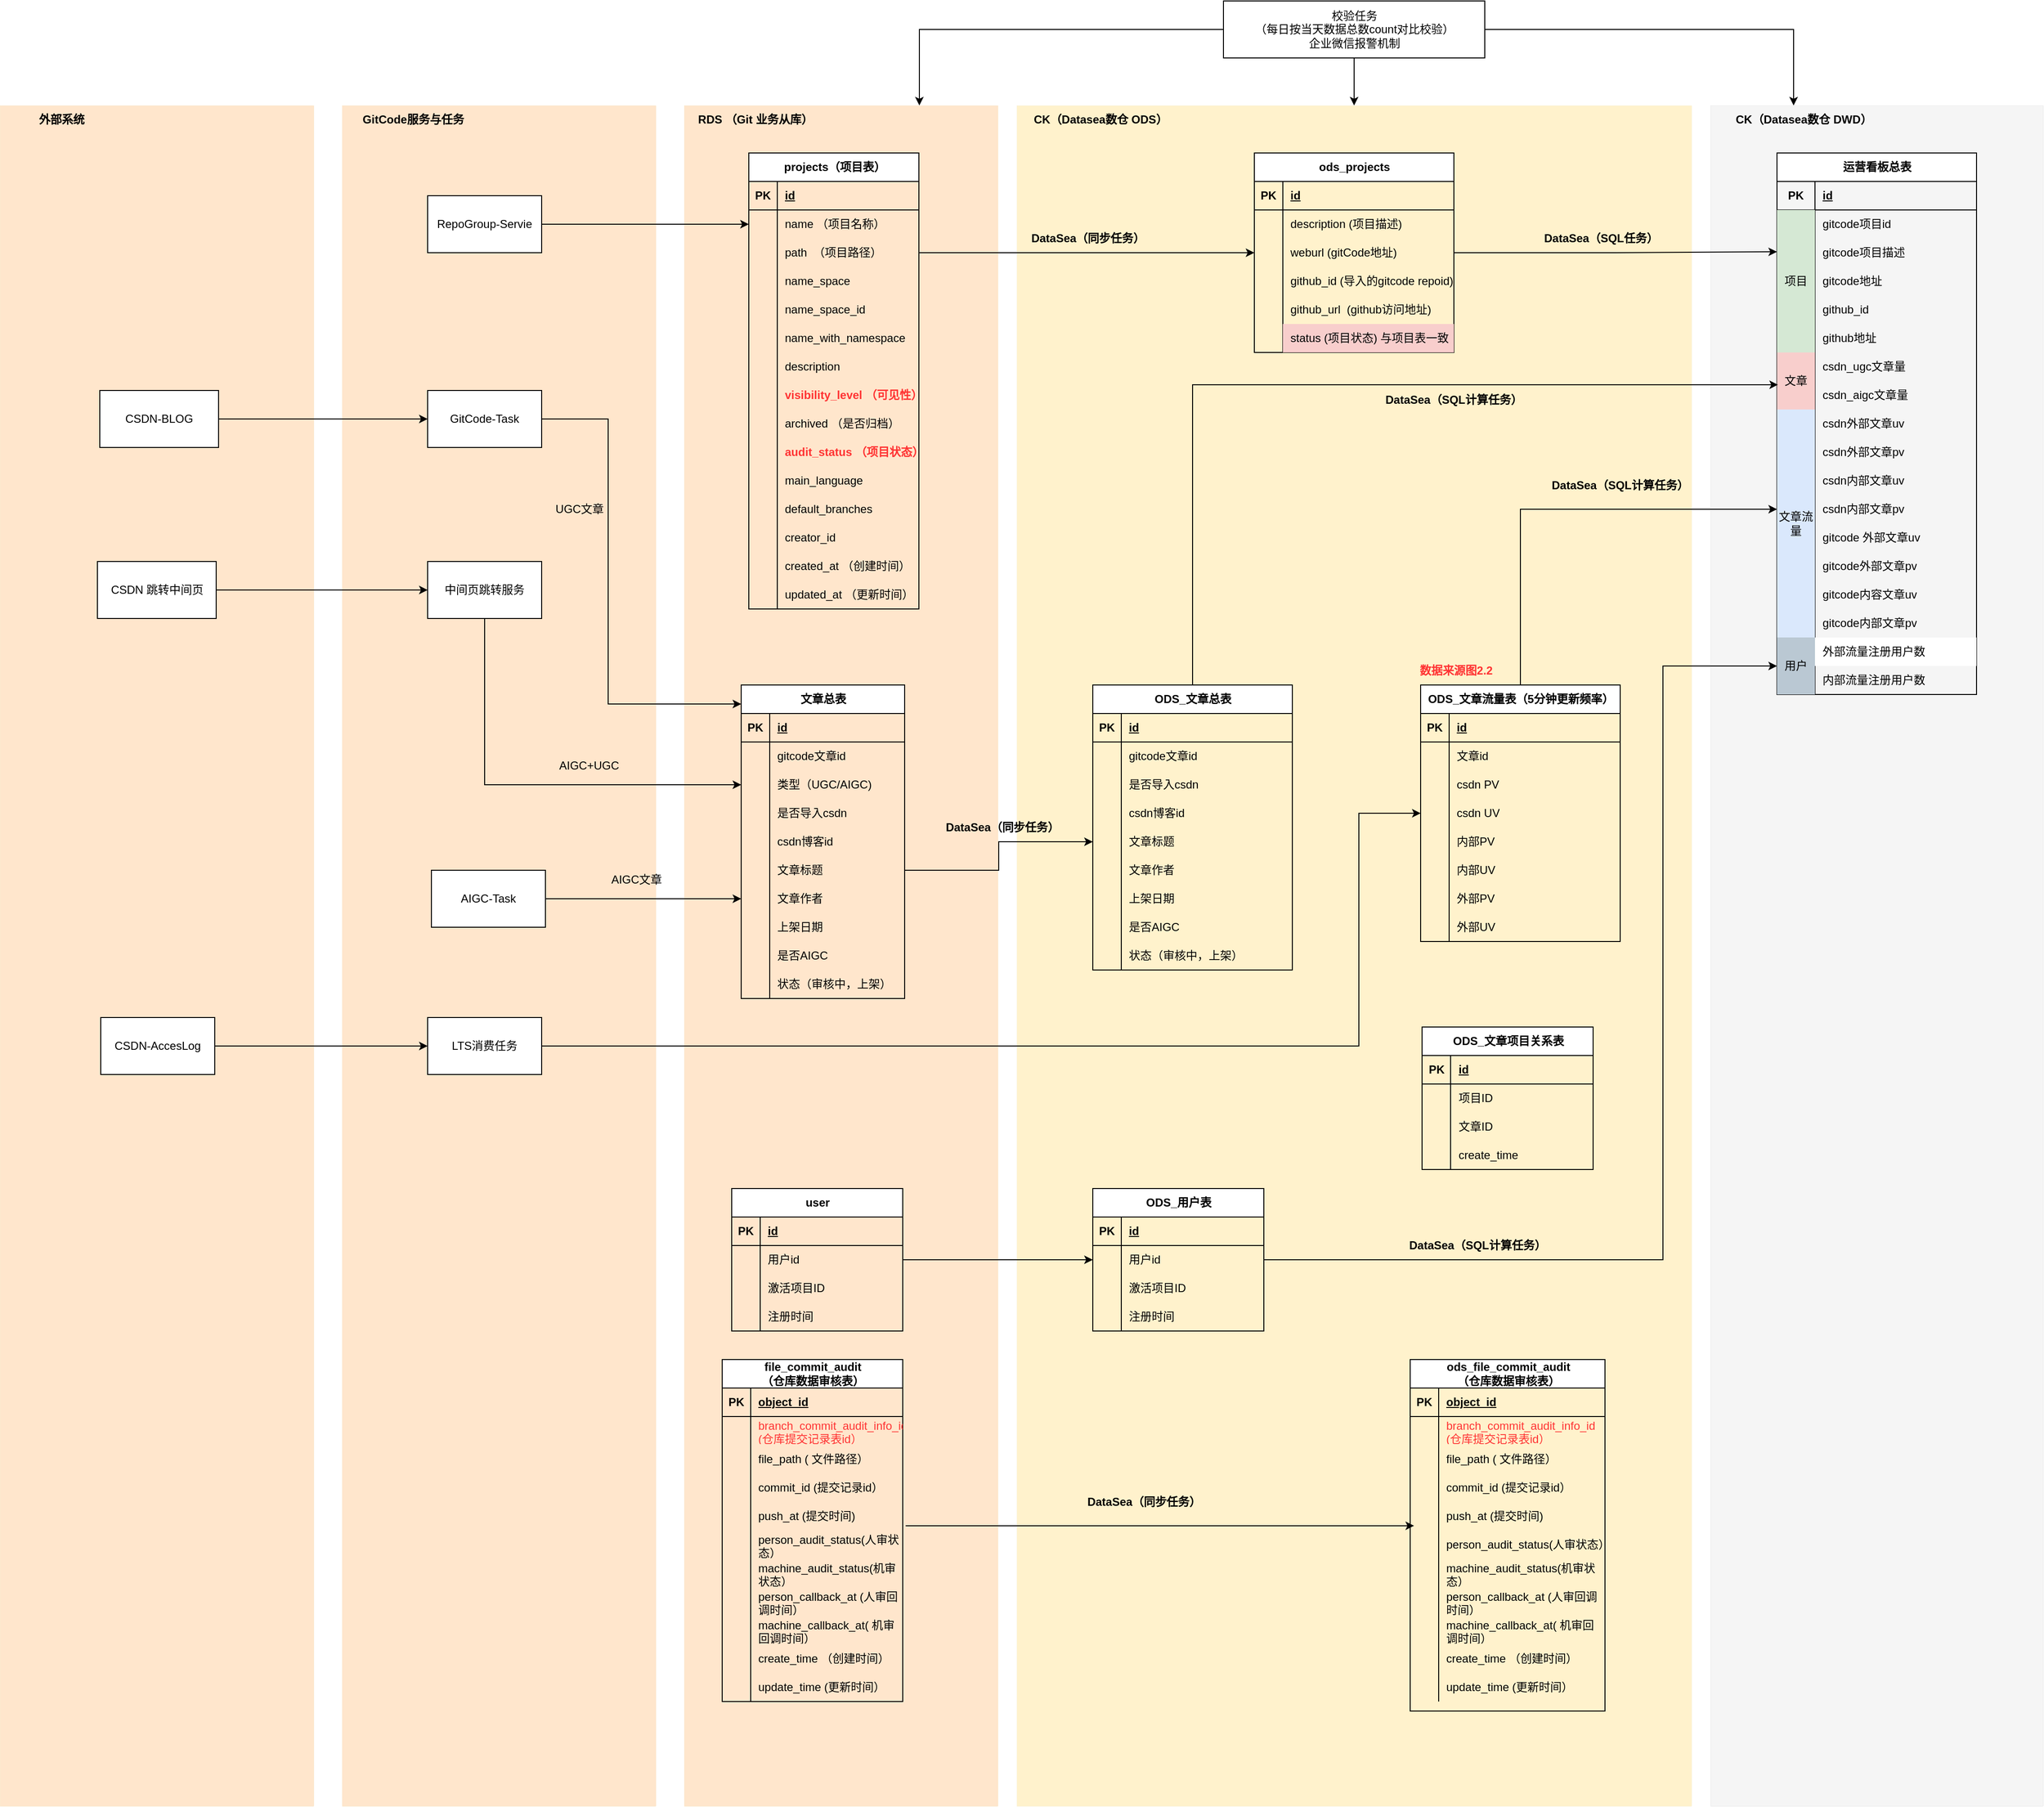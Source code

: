 <mxfile version="24.7.7">
  <diagram name="第 1 页" id="La6mWYt5bWgkOdjxNJI8">
    <mxGraphModel dx="2901" dy="1189" grid="1" gridSize="10" guides="1" tooltips="1" connect="1" arrows="1" fold="1" page="1" pageScale="1" pageWidth="827" pageHeight="1169" math="0" shadow="0">
      <root>
        <mxCell id="0" />
        <mxCell id="1" parent="0" />
        <mxCell id="FUmNXfdQJdqJTeTR9aed-52" value="" style="rounded=0;whiteSpace=wrap;html=1;dashed=1;dashPattern=1 2;strokeWidth=0;fillColor=#ffe6cc;strokeColor=#d79b00;" vertex="1" parent="1">
          <mxGeometry x="-650" y="150" width="330" height="1790" as="geometry" />
        </mxCell>
        <mxCell id="_-cT1cNpY737idNF-JOB-36" value="" style="rounded=0;whiteSpace=wrap;html=1;dashed=1;dashPattern=1 1;strokeWidth=0;fillColor=#fff2cc;strokeColor=#d6b656;" parent="1" vertex="1">
          <mxGeometry x="420" y="150" width="710" height="1790" as="geometry" />
        </mxCell>
        <mxCell id="_-cT1cNpY737idNF-JOB-35" value="" style="rounded=0;whiteSpace=wrap;html=1;dashed=1;dashPattern=1 2;strokeWidth=0;fillColor=#ffe6cc;strokeColor=#d79b00;" parent="1" vertex="1">
          <mxGeometry x="70" y="150" width="330" height="1790" as="geometry" />
        </mxCell>
        <mxCell id="_-cT1cNpY737idNF-JOB-14" value="ods_projects" style="shape=table;startSize=30;container=1;collapsible=1;childLayout=tableLayout;fixedRows=1;rowLines=0;fontStyle=1;align=center;resizeLast=1;html=1;" parent="1" vertex="1">
          <mxGeometry x="670" y="200" width="210" height="210" as="geometry" />
        </mxCell>
        <mxCell id="_-cT1cNpY737idNF-JOB-15" value="" style="shape=tableRow;horizontal=0;startSize=0;swimlaneHead=0;swimlaneBody=0;fillColor=none;collapsible=0;dropTarget=0;points=[[0,0.5],[1,0.5]];portConstraint=eastwest;top=0;left=0;right=0;bottom=1;" parent="_-cT1cNpY737idNF-JOB-14" vertex="1">
          <mxGeometry y="30" width="210" height="30" as="geometry" />
        </mxCell>
        <mxCell id="_-cT1cNpY737idNF-JOB-16" value="PK" style="shape=partialRectangle;connectable=0;fillColor=none;top=0;left=0;bottom=0;right=0;fontStyle=1;overflow=hidden;whiteSpace=wrap;html=1;" parent="_-cT1cNpY737idNF-JOB-15" vertex="1">
          <mxGeometry width="30" height="30" as="geometry">
            <mxRectangle width="30" height="30" as="alternateBounds" />
          </mxGeometry>
        </mxCell>
        <mxCell id="_-cT1cNpY737idNF-JOB-17" value="id" style="shape=partialRectangle;connectable=0;fillColor=none;top=0;left=0;bottom=0;right=0;align=left;spacingLeft=6;fontStyle=5;overflow=hidden;whiteSpace=wrap;html=1;" parent="_-cT1cNpY737idNF-JOB-15" vertex="1">
          <mxGeometry x="30" width="180" height="30" as="geometry">
            <mxRectangle width="180" height="30" as="alternateBounds" />
          </mxGeometry>
        </mxCell>
        <mxCell id="_-cT1cNpY737idNF-JOB-18" value="" style="shape=tableRow;horizontal=0;startSize=0;swimlaneHead=0;swimlaneBody=0;fillColor=none;collapsible=0;dropTarget=0;points=[[0,0.5],[1,0.5]];portConstraint=eastwest;top=0;left=0;right=0;bottom=0;" parent="_-cT1cNpY737idNF-JOB-14" vertex="1">
          <mxGeometry y="60" width="210" height="30" as="geometry" />
        </mxCell>
        <mxCell id="_-cT1cNpY737idNF-JOB-19" value="" style="shape=partialRectangle;connectable=0;fillColor=none;top=0;left=0;bottom=0;right=0;editable=1;overflow=hidden;whiteSpace=wrap;html=1;" parent="_-cT1cNpY737idNF-JOB-18" vertex="1">
          <mxGeometry width="30" height="30" as="geometry">
            <mxRectangle width="30" height="30" as="alternateBounds" />
          </mxGeometry>
        </mxCell>
        <mxCell id="_-cT1cNpY737idNF-JOB-20" value="description (项目描述)" style="shape=partialRectangle;connectable=0;fillColor=none;top=0;left=0;bottom=0;right=0;align=left;spacingLeft=6;overflow=hidden;whiteSpace=wrap;html=1;" parent="_-cT1cNpY737idNF-JOB-18" vertex="1">
          <mxGeometry x="30" width="180" height="30" as="geometry">
            <mxRectangle width="180" height="30" as="alternateBounds" />
          </mxGeometry>
        </mxCell>
        <mxCell id="_-cT1cNpY737idNF-JOB-21" value="" style="shape=tableRow;horizontal=0;startSize=0;swimlaneHead=0;swimlaneBody=0;fillColor=none;collapsible=0;dropTarget=0;points=[[0,0.5],[1,0.5]];portConstraint=eastwest;top=0;left=0;right=0;bottom=0;" parent="_-cT1cNpY737idNF-JOB-14" vertex="1">
          <mxGeometry y="90" width="210" height="30" as="geometry" />
        </mxCell>
        <mxCell id="_-cT1cNpY737idNF-JOB-22" value="" style="shape=partialRectangle;connectable=0;fillColor=none;top=0;left=0;bottom=0;right=0;editable=1;overflow=hidden;whiteSpace=wrap;html=1;" parent="_-cT1cNpY737idNF-JOB-21" vertex="1">
          <mxGeometry width="30" height="30" as="geometry">
            <mxRectangle width="30" height="30" as="alternateBounds" />
          </mxGeometry>
        </mxCell>
        <mxCell id="_-cT1cNpY737idNF-JOB-23" value="weburl (gitCode地址)" style="shape=partialRectangle;connectable=0;fillColor=none;top=0;left=0;bottom=0;right=0;align=left;spacingLeft=6;overflow=hidden;whiteSpace=wrap;html=1;" parent="_-cT1cNpY737idNF-JOB-21" vertex="1">
          <mxGeometry x="30" width="180" height="30" as="geometry">
            <mxRectangle width="180" height="30" as="alternateBounds" />
          </mxGeometry>
        </mxCell>
        <mxCell id="_-cT1cNpY737idNF-JOB-24" value="" style="shape=tableRow;horizontal=0;startSize=0;swimlaneHead=0;swimlaneBody=0;fillColor=none;collapsible=0;dropTarget=0;points=[[0,0.5],[1,0.5]];portConstraint=eastwest;top=0;left=0;right=0;bottom=0;" parent="_-cT1cNpY737idNF-JOB-14" vertex="1">
          <mxGeometry y="120" width="210" height="30" as="geometry" />
        </mxCell>
        <mxCell id="_-cT1cNpY737idNF-JOB-25" value="" style="shape=partialRectangle;connectable=0;fillColor=none;top=0;left=0;bottom=0;right=0;editable=1;overflow=hidden;whiteSpace=wrap;html=1;" parent="_-cT1cNpY737idNF-JOB-24" vertex="1">
          <mxGeometry width="30" height="30" as="geometry">
            <mxRectangle width="30" height="30" as="alternateBounds" />
          </mxGeometry>
        </mxCell>
        <mxCell id="_-cT1cNpY737idNF-JOB-26" value="github_id (导入的gitcode repoid)" style="shape=partialRectangle;connectable=0;fillColor=none;top=0;left=0;bottom=0;right=0;align=left;spacingLeft=6;overflow=hidden;whiteSpace=wrap;html=1;" parent="_-cT1cNpY737idNF-JOB-24" vertex="1">
          <mxGeometry x="30" width="180" height="30" as="geometry">
            <mxRectangle width="180" height="30" as="alternateBounds" />
          </mxGeometry>
        </mxCell>
        <mxCell id="_-cT1cNpY737idNF-JOB-27" style="shape=tableRow;horizontal=0;startSize=0;swimlaneHead=0;swimlaneBody=0;fillColor=none;collapsible=0;dropTarget=0;points=[[0,0.5],[1,0.5]];portConstraint=eastwest;top=0;left=0;right=0;bottom=0;" parent="_-cT1cNpY737idNF-JOB-14" vertex="1">
          <mxGeometry y="150" width="210" height="30" as="geometry" />
        </mxCell>
        <mxCell id="_-cT1cNpY737idNF-JOB-28" style="shape=partialRectangle;connectable=0;fillColor=none;top=0;left=0;bottom=0;right=0;editable=1;overflow=hidden;whiteSpace=wrap;html=1;" parent="_-cT1cNpY737idNF-JOB-27" vertex="1">
          <mxGeometry width="30" height="30" as="geometry">
            <mxRectangle width="30" height="30" as="alternateBounds" />
          </mxGeometry>
        </mxCell>
        <mxCell id="_-cT1cNpY737idNF-JOB-29" value="github_url&amp;nbsp; (github访问地址)" style="shape=partialRectangle;connectable=0;fillColor=none;top=0;left=0;bottom=0;right=0;align=left;spacingLeft=6;overflow=hidden;whiteSpace=wrap;html=1;" parent="_-cT1cNpY737idNF-JOB-27" vertex="1">
          <mxGeometry x="30" width="180" height="30" as="geometry">
            <mxRectangle width="180" height="30" as="alternateBounds" />
          </mxGeometry>
        </mxCell>
        <mxCell id="G3AWU1jRuObWYevgA_a2-33" style="shape=tableRow;horizontal=0;startSize=0;swimlaneHead=0;swimlaneBody=0;fillColor=none;collapsible=0;dropTarget=0;points=[[0,0.5],[1,0.5]];portConstraint=eastwest;top=0;left=0;right=0;bottom=0;" parent="_-cT1cNpY737idNF-JOB-14" vertex="1">
          <mxGeometry y="180" width="210" height="30" as="geometry" />
        </mxCell>
        <mxCell id="G3AWU1jRuObWYevgA_a2-34" style="shape=partialRectangle;connectable=0;fillColor=none;top=0;left=0;bottom=0;right=0;editable=1;overflow=hidden;whiteSpace=wrap;html=1;" parent="G3AWU1jRuObWYevgA_a2-33" vertex="1">
          <mxGeometry width="30" height="30" as="geometry">
            <mxRectangle width="30" height="30" as="alternateBounds" />
          </mxGeometry>
        </mxCell>
        <mxCell id="G3AWU1jRuObWYevgA_a2-35" value="status (项目状态) 与项目表一致" style="shape=partialRectangle;connectable=0;fillColor=#f8cecc;top=0;left=0;bottom=0;right=0;align=left;spacingLeft=6;overflow=hidden;whiteSpace=wrap;html=1;strokeColor=#b85450;" parent="G3AWU1jRuObWYevgA_a2-33" vertex="1">
          <mxGeometry x="30" width="180" height="30" as="geometry">
            <mxRectangle width="180" height="30" as="alternateBounds" />
          </mxGeometry>
        </mxCell>
        <mxCell id="_-cT1cNpY737idNF-JOB-37" value="RDS （Git 业务从库）" style="text;html=1;align=center;verticalAlign=middle;whiteSpace=wrap;rounded=0;fontStyle=1" parent="1" vertex="1">
          <mxGeometry x="80" y="155" width="130" height="20" as="geometry" />
        </mxCell>
        <mxCell id="_-cT1cNpY737idNF-JOB-38" value="CK（Datasea数仓 ODS）&amp;nbsp;" style="text;html=1;align=center;verticalAlign=middle;whiteSpace=wrap;rounded=0;fontStyle=1" parent="1" vertex="1">
          <mxGeometry x="430" y="160" width="160" height="10" as="geometry" />
        </mxCell>
        <mxCell id="_-cT1cNpY737idNF-JOB-41" style="edgeStyle=orthogonalEdgeStyle;rounded=0;orthogonalLoop=1;jettySize=auto;html=1;exitX=1;exitY=0.5;exitDx=0;exitDy=0;" parent="1" source="G3AWU1jRuObWYevgA_a2-72" edge="1">
          <mxGeometry relative="1" as="geometry">
            <mxPoint x="310" y="275" as="sourcePoint" />
            <mxPoint x="670" y="305" as="targetPoint" />
          </mxGeometry>
        </mxCell>
        <mxCell id="G3AWU1jRuObWYevgA_a2-1" value="DataSea（同步任务）" style="text;html=1;align=center;verticalAlign=middle;whiteSpace=wrap;rounded=0;fontStyle=1" parent="1" vertex="1">
          <mxGeometry x="430" y="275" width="130" height="30" as="geometry" />
        </mxCell>
        <mxCell id="G3AWU1jRuObWYevgA_a2-6" style="edgeStyle=orthogonalEdgeStyle;rounded=0;orthogonalLoop=1;jettySize=auto;html=1;entryX=0.75;entryY=0;entryDx=0;entryDy=0;" parent="1" source="G3AWU1jRuObWYevgA_a2-5" target="_-cT1cNpY737idNF-JOB-35" edge="1">
          <mxGeometry relative="1" as="geometry" />
        </mxCell>
        <mxCell id="G3AWU1jRuObWYevgA_a2-215" style="edgeStyle=orthogonalEdgeStyle;rounded=0;orthogonalLoop=1;jettySize=auto;html=1;" parent="1" source="G3AWU1jRuObWYevgA_a2-5" target="_-cT1cNpY737idNF-JOB-36" edge="1">
          <mxGeometry relative="1" as="geometry" />
        </mxCell>
        <mxCell id="G3AWU1jRuObWYevgA_a2-5" value="校验任务&lt;div&gt;（每日按当天数据总数count对比校验）&lt;/div&gt;&lt;div&gt;企业微信报警机制&lt;/div&gt;" style="rounded=0;whiteSpace=wrap;html=1;" parent="1" vertex="1">
          <mxGeometry x="637.5" y="40" width="275" height="60" as="geometry" />
        </mxCell>
        <mxCell id="G3AWU1jRuObWYevgA_a2-11" value="" style="rounded=0;whiteSpace=wrap;html=1;dashed=1;dashPattern=1 1;strokeWidth=0;fillColor=#f5f5f5;strokeColor=#666666;fontColor=#333333;" parent="1" vertex="1">
          <mxGeometry x="1150" y="150" width="350" height="1790" as="geometry" />
        </mxCell>
        <mxCell id="G3AWU1jRuObWYevgA_a2-12" value="运营看板总表" style="shape=table;startSize=30;container=1;collapsible=1;childLayout=tableLayout;fixedRows=1;rowLines=0;fontStyle=1;align=center;resizeLast=1;html=1;" parent="1" vertex="1">
          <mxGeometry x="1220" y="200" width="210" height="570" as="geometry" />
        </mxCell>
        <mxCell id="G3AWU1jRuObWYevgA_a2-13" value="" style="shape=tableRow;horizontal=0;startSize=0;swimlaneHead=0;swimlaneBody=0;fillColor=none;collapsible=0;dropTarget=0;points=[[0,0.5],[1,0.5]];portConstraint=eastwest;top=0;left=0;right=0;bottom=1;" parent="G3AWU1jRuObWYevgA_a2-12" vertex="1">
          <mxGeometry y="30" width="210" height="30" as="geometry" />
        </mxCell>
        <mxCell id="G3AWU1jRuObWYevgA_a2-14" value="PK" style="shape=partialRectangle;connectable=0;fillColor=none;top=0;left=0;bottom=0;right=0;fontStyle=1;overflow=hidden;whiteSpace=wrap;html=1;" parent="G3AWU1jRuObWYevgA_a2-13" vertex="1">
          <mxGeometry width="40" height="30" as="geometry">
            <mxRectangle width="40" height="30" as="alternateBounds" />
          </mxGeometry>
        </mxCell>
        <mxCell id="G3AWU1jRuObWYevgA_a2-15" value="id" style="shape=partialRectangle;connectable=0;fillColor=none;top=0;left=0;bottom=0;right=0;align=left;spacingLeft=6;fontStyle=5;overflow=hidden;whiteSpace=wrap;html=1;" parent="G3AWU1jRuObWYevgA_a2-13" vertex="1">
          <mxGeometry x="40" width="170" height="30" as="geometry">
            <mxRectangle width="170" height="30" as="alternateBounds" />
          </mxGeometry>
        </mxCell>
        <mxCell id="G3AWU1jRuObWYevgA_a2-16" value="" style="shape=tableRow;horizontal=0;startSize=0;swimlaneHead=0;swimlaneBody=0;fillColor=none;collapsible=0;dropTarget=0;points=[[0,0.5],[1,0.5]];portConstraint=eastwest;top=0;left=0;right=0;bottom=0;" parent="G3AWU1jRuObWYevgA_a2-12" vertex="1">
          <mxGeometry y="60" width="210" height="30" as="geometry" />
        </mxCell>
        <mxCell id="G3AWU1jRuObWYevgA_a2-17" value="项目" style="shape=partialRectangle;connectable=0;fillColor=#d5e8d4;top=0;left=0;bottom=0;right=0;editable=1;overflow=hidden;whiteSpace=wrap;html=1;rowspan=5;colspan=1;strokeColor=#82b366;" parent="G3AWU1jRuObWYevgA_a2-16" vertex="1">
          <mxGeometry width="40" height="150" as="geometry">
            <mxRectangle width="40" height="30" as="alternateBounds" />
          </mxGeometry>
        </mxCell>
        <mxCell id="G3AWU1jRuObWYevgA_a2-18" value="gitcode项目id" style="shape=partialRectangle;connectable=0;fillColor=none;top=0;left=0;bottom=0;right=0;align=left;spacingLeft=6;overflow=hidden;whiteSpace=wrap;html=1;" parent="G3AWU1jRuObWYevgA_a2-16" vertex="1">
          <mxGeometry x="40" width="170" height="30" as="geometry">
            <mxRectangle width="170" height="30" as="alternateBounds" />
          </mxGeometry>
        </mxCell>
        <mxCell id="G3AWU1jRuObWYevgA_a2-19" value="" style="shape=tableRow;horizontal=0;startSize=0;swimlaneHead=0;swimlaneBody=0;fillColor=none;collapsible=0;dropTarget=0;points=[[0,0.5],[1,0.5]];portConstraint=eastwest;top=0;left=0;right=0;bottom=0;" parent="G3AWU1jRuObWYevgA_a2-12" vertex="1">
          <mxGeometry y="90" width="210" height="30" as="geometry" />
        </mxCell>
        <mxCell id="G3AWU1jRuObWYevgA_a2-20" value="" style="shape=partialRectangle;connectable=0;fillColor=none;top=0;left=0;bottom=0;right=0;editable=1;overflow=hidden;whiteSpace=wrap;html=1;" parent="G3AWU1jRuObWYevgA_a2-19" vertex="1" visible="0">
          <mxGeometry width="40" height="30" as="geometry">
            <mxRectangle width="40" height="30" as="alternateBounds" />
          </mxGeometry>
        </mxCell>
        <mxCell id="G3AWU1jRuObWYevgA_a2-21" value="gitcode项目描述" style="shape=partialRectangle;connectable=0;fillColor=none;top=0;left=0;bottom=0;right=0;align=left;spacingLeft=6;overflow=hidden;whiteSpace=wrap;html=1;" parent="G3AWU1jRuObWYevgA_a2-19" vertex="1">
          <mxGeometry x="40" width="170" height="30" as="geometry">
            <mxRectangle width="170" height="30" as="alternateBounds" />
          </mxGeometry>
        </mxCell>
        <mxCell id="G3AWU1jRuObWYevgA_a2-22" value="" style="shape=tableRow;horizontal=0;startSize=0;swimlaneHead=0;swimlaneBody=0;fillColor=none;collapsible=0;dropTarget=0;points=[[0,0.5],[1,0.5]];portConstraint=eastwest;top=0;left=0;right=0;bottom=0;" parent="G3AWU1jRuObWYevgA_a2-12" vertex="1">
          <mxGeometry y="120" width="210" height="30" as="geometry" />
        </mxCell>
        <mxCell id="G3AWU1jRuObWYevgA_a2-23" value="" style="shape=partialRectangle;connectable=0;fillColor=none;top=0;left=0;bottom=0;right=0;editable=1;overflow=hidden;whiteSpace=wrap;html=1;" parent="G3AWU1jRuObWYevgA_a2-22" vertex="1" visible="0">
          <mxGeometry width="40" height="30" as="geometry">
            <mxRectangle width="40" height="30" as="alternateBounds" />
          </mxGeometry>
        </mxCell>
        <mxCell id="G3AWU1jRuObWYevgA_a2-24" value="gitcode地址" style="shape=partialRectangle;connectable=0;fillColor=none;top=0;left=0;bottom=0;right=0;align=left;spacingLeft=6;overflow=hidden;whiteSpace=wrap;html=1;" parent="G3AWU1jRuObWYevgA_a2-22" vertex="1">
          <mxGeometry x="40" width="170" height="30" as="geometry">
            <mxRectangle width="170" height="30" as="alternateBounds" />
          </mxGeometry>
        </mxCell>
        <mxCell id="G3AWU1jRuObWYevgA_a2-25" style="shape=tableRow;horizontal=0;startSize=0;swimlaneHead=0;swimlaneBody=0;fillColor=none;collapsible=0;dropTarget=0;points=[[0,0.5],[1,0.5]];portConstraint=eastwest;top=0;left=0;right=0;bottom=0;" parent="G3AWU1jRuObWYevgA_a2-12" vertex="1">
          <mxGeometry y="150" width="210" height="30" as="geometry" />
        </mxCell>
        <mxCell id="G3AWU1jRuObWYevgA_a2-26" style="shape=partialRectangle;connectable=0;fillColor=none;top=0;left=0;bottom=0;right=0;editable=1;overflow=hidden;whiteSpace=wrap;html=1;" parent="G3AWU1jRuObWYevgA_a2-25" vertex="1" visible="0">
          <mxGeometry width="40" height="30" as="geometry">
            <mxRectangle width="40" height="30" as="alternateBounds" />
          </mxGeometry>
        </mxCell>
        <mxCell id="G3AWU1jRuObWYevgA_a2-27" value="github_id" style="shape=partialRectangle;connectable=0;fillColor=none;top=0;left=0;bottom=0;right=0;align=left;spacingLeft=6;overflow=hidden;whiteSpace=wrap;html=1;" parent="G3AWU1jRuObWYevgA_a2-25" vertex="1">
          <mxGeometry x="40" width="170" height="30" as="geometry">
            <mxRectangle width="170" height="30" as="alternateBounds" />
          </mxGeometry>
        </mxCell>
        <mxCell id="G3AWU1jRuObWYevgA_a2-111" style="shape=tableRow;horizontal=0;startSize=0;swimlaneHead=0;swimlaneBody=0;fillColor=none;collapsible=0;dropTarget=0;points=[[0,0.5],[1,0.5]];portConstraint=eastwest;top=0;left=0;right=0;bottom=0;" parent="G3AWU1jRuObWYevgA_a2-12" vertex="1">
          <mxGeometry y="180" width="210" height="30" as="geometry" />
        </mxCell>
        <mxCell id="G3AWU1jRuObWYevgA_a2-112" style="shape=partialRectangle;connectable=0;fillColor=none;top=0;left=0;bottom=0;right=0;editable=1;overflow=hidden;whiteSpace=wrap;html=1;" parent="G3AWU1jRuObWYevgA_a2-111" vertex="1" visible="0">
          <mxGeometry width="40" height="30" as="geometry">
            <mxRectangle width="40" height="30" as="alternateBounds" />
          </mxGeometry>
        </mxCell>
        <mxCell id="G3AWU1jRuObWYevgA_a2-113" value="github地址" style="shape=partialRectangle;connectable=0;fillColor=none;top=0;left=0;bottom=0;right=0;align=left;spacingLeft=6;overflow=hidden;whiteSpace=wrap;html=1;" parent="G3AWU1jRuObWYevgA_a2-111" vertex="1">
          <mxGeometry x="40" width="170" height="30" as="geometry">
            <mxRectangle width="170" height="30" as="alternateBounds" />
          </mxGeometry>
        </mxCell>
        <mxCell id="G3AWU1jRuObWYevgA_a2-114" style="shape=tableRow;horizontal=0;startSize=0;swimlaneHead=0;swimlaneBody=0;fillColor=none;collapsible=0;dropTarget=0;points=[[0,0.5],[1,0.5]];portConstraint=eastwest;top=0;left=0;right=0;bottom=0;" parent="G3AWU1jRuObWYevgA_a2-12" vertex="1">
          <mxGeometry y="210" width="210" height="30" as="geometry" />
        </mxCell>
        <mxCell id="G3AWU1jRuObWYevgA_a2-115" value="文章" style="shape=partialRectangle;connectable=0;fillColor=#f8cecc;top=0;left=0;bottom=0;right=0;editable=1;overflow=hidden;whiteSpace=wrap;html=1;strokeColor=#b85450;rowspan=2;colspan=1;" parent="G3AWU1jRuObWYevgA_a2-114" vertex="1">
          <mxGeometry width="40" height="60" as="geometry">
            <mxRectangle width="40" height="30" as="alternateBounds" />
          </mxGeometry>
        </mxCell>
        <mxCell id="G3AWU1jRuObWYevgA_a2-116" value="csdn_ugc文章量" style="shape=partialRectangle;connectable=0;fillColor=none;top=0;left=0;bottom=0;right=0;align=left;spacingLeft=6;overflow=hidden;whiteSpace=wrap;html=1;" parent="G3AWU1jRuObWYevgA_a2-114" vertex="1">
          <mxGeometry x="40" width="170" height="30" as="geometry">
            <mxRectangle width="170" height="30" as="alternateBounds" />
          </mxGeometry>
        </mxCell>
        <mxCell id="G3AWU1jRuObWYevgA_a2-141" style="shape=tableRow;horizontal=0;startSize=0;swimlaneHead=0;swimlaneBody=0;fillColor=none;collapsible=0;dropTarget=0;points=[[0,0.5],[1,0.5]];portConstraint=eastwest;top=0;left=0;right=0;bottom=0;" parent="G3AWU1jRuObWYevgA_a2-12" vertex="1">
          <mxGeometry y="240" width="210" height="30" as="geometry" />
        </mxCell>
        <mxCell id="G3AWU1jRuObWYevgA_a2-142" value="文章" style="shape=partialRectangle;connectable=0;fillColor=#b0e3e6;top=0;left=0;bottom=0;right=0;editable=1;overflow=hidden;whiteSpace=wrap;html=1;strokeColor=#0e8088;" parent="G3AWU1jRuObWYevgA_a2-141" vertex="1" visible="0">
          <mxGeometry width="40" height="30" as="geometry">
            <mxRectangle width="40" height="30" as="alternateBounds" />
          </mxGeometry>
        </mxCell>
        <mxCell id="G3AWU1jRuObWYevgA_a2-143" value="csdn_aigc文章量" style="shape=partialRectangle;connectable=0;fillColor=none;top=0;left=0;bottom=0;right=0;align=left;spacingLeft=6;overflow=hidden;whiteSpace=wrap;html=1;" parent="G3AWU1jRuObWYevgA_a2-141" vertex="1">
          <mxGeometry x="40" width="170" height="30" as="geometry">
            <mxRectangle width="170" height="30" as="alternateBounds" />
          </mxGeometry>
        </mxCell>
        <mxCell id="G3AWU1jRuObWYevgA_a2-117" style="shape=tableRow;horizontal=0;startSize=0;swimlaneHead=0;swimlaneBody=0;fillColor=none;collapsible=0;dropTarget=0;points=[[0,0.5],[1,0.5]];portConstraint=eastwest;top=0;left=0;right=0;bottom=0;" parent="G3AWU1jRuObWYevgA_a2-12" vertex="1">
          <mxGeometry y="270" width="210" height="30" as="geometry" />
        </mxCell>
        <mxCell id="G3AWU1jRuObWYevgA_a2-118" value="文章流量" style="shape=partialRectangle;connectable=0;fillColor=#dae8fc;top=0;left=0;bottom=0;right=0;editable=1;overflow=hidden;whiteSpace=wrap;html=1;rowspan=8;colspan=1;dashed=1;strokeColor=#6c8ebf;" parent="G3AWU1jRuObWYevgA_a2-117" vertex="1">
          <mxGeometry width="40" height="240" as="geometry">
            <mxRectangle width="40" height="30" as="alternateBounds" />
          </mxGeometry>
        </mxCell>
        <mxCell id="G3AWU1jRuObWYevgA_a2-119" value="csdn外部文章uv" style="shape=partialRectangle;connectable=0;fillColor=none;top=0;left=0;bottom=0;right=0;align=left;spacingLeft=6;overflow=hidden;whiteSpace=wrap;html=1;" parent="G3AWU1jRuObWYevgA_a2-117" vertex="1">
          <mxGeometry x="40" width="170" height="30" as="geometry">
            <mxRectangle width="170" height="30" as="alternateBounds" />
          </mxGeometry>
        </mxCell>
        <mxCell id="G3AWU1jRuObWYevgA_a2-120" style="shape=tableRow;horizontal=0;startSize=0;swimlaneHead=0;swimlaneBody=0;fillColor=none;collapsible=0;dropTarget=0;points=[[0,0.5],[1,0.5]];portConstraint=eastwest;top=0;left=0;right=0;bottom=0;" parent="G3AWU1jRuObWYevgA_a2-12" vertex="1">
          <mxGeometry y="300" width="210" height="30" as="geometry" />
        </mxCell>
        <mxCell id="G3AWU1jRuObWYevgA_a2-121" style="shape=partialRectangle;connectable=0;fillColor=none;top=0;left=0;bottom=0;right=0;editable=1;overflow=hidden;whiteSpace=wrap;html=1;" parent="G3AWU1jRuObWYevgA_a2-120" vertex="1" visible="0">
          <mxGeometry width="40" height="30" as="geometry">
            <mxRectangle width="40" height="30" as="alternateBounds" />
          </mxGeometry>
        </mxCell>
        <mxCell id="G3AWU1jRuObWYevgA_a2-122" value="csdn外部文章pv" style="shape=partialRectangle;connectable=0;fillColor=none;top=0;left=0;bottom=0;right=0;align=left;spacingLeft=6;overflow=hidden;whiteSpace=wrap;html=1;" parent="G3AWU1jRuObWYevgA_a2-120" vertex="1">
          <mxGeometry x="40" width="170" height="30" as="geometry">
            <mxRectangle width="170" height="30" as="alternateBounds" />
          </mxGeometry>
        </mxCell>
        <mxCell id="G3AWU1jRuObWYevgA_a2-123" style="shape=tableRow;horizontal=0;startSize=0;swimlaneHead=0;swimlaneBody=0;fillColor=none;collapsible=0;dropTarget=0;points=[[0,0.5],[1,0.5]];portConstraint=eastwest;top=0;left=0;right=0;bottom=0;" parent="G3AWU1jRuObWYevgA_a2-12" vertex="1">
          <mxGeometry y="330" width="210" height="30" as="geometry" />
        </mxCell>
        <mxCell id="G3AWU1jRuObWYevgA_a2-124" style="shape=partialRectangle;connectable=0;fillColor=none;top=0;left=0;bottom=0;right=0;editable=1;overflow=hidden;whiteSpace=wrap;html=1;" parent="G3AWU1jRuObWYevgA_a2-123" vertex="1" visible="0">
          <mxGeometry width="40" height="30" as="geometry">
            <mxRectangle width="40" height="30" as="alternateBounds" />
          </mxGeometry>
        </mxCell>
        <mxCell id="G3AWU1jRuObWYevgA_a2-125" value="csdn内部文章uv" style="shape=partialRectangle;connectable=0;fillColor=none;top=0;left=0;bottom=0;right=0;align=left;spacingLeft=6;overflow=hidden;whiteSpace=wrap;html=1;" parent="G3AWU1jRuObWYevgA_a2-123" vertex="1">
          <mxGeometry x="40" width="170" height="30" as="geometry">
            <mxRectangle width="170" height="30" as="alternateBounds" />
          </mxGeometry>
        </mxCell>
        <mxCell id="G3AWU1jRuObWYevgA_a2-126" style="shape=tableRow;horizontal=0;startSize=0;swimlaneHead=0;swimlaneBody=0;fillColor=none;collapsible=0;dropTarget=0;points=[[0,0.5],[1,0.5]];portConstraint=eastwest;top=0;left=0;right=0;bottom=0;" parent="G3AWU1jRuObWYevgA_a2-12" vertex="1">
          <mxGeometry y="360" width="210" height="30" as="geometry" />
        </mxCell>
        <mxCell id="G3AWU1jRuObWYevgA_a2-127" style="shape=partialRectangle;connectable=0;fillColor=none;top=0;left=0;bottom=0;right=0;editable=1;overflow=hidden;whiteSpace=wrap;html=1;" parent="G3AWU1jRuObWYevgA_a2-126" vertex="1" visible="0">
          <mxGeometry width="40" height="30" as="geometry">
            <mxRectangle width="40" height="30" as="alternateBounds" />
          </mxGeometry>
        </mxCell>
        <mxCell id="G3AWU1jRuObWYevgA_a2-128" value="csdn内部文章pv" style="shape=partialRectangle;connectable=0;fillColor=none;top=0;left=0;bottom=0;right=0;align=left;spacingLeft=6;overflow=hidden;whiteSpace=wrap;html=1;" parent="G3AWU1jRuObWYevgA_a2-126" vertex="1">
          <mxGeometry x="40" width="170" height="30" as="geometry">
            <mxRectangle width="170" height="30" as="alternateBounds" />
          </mxGeometry>
        </mxCell>
        <mxCell id="G3AWU1jRuObWYevgA_a2-154" style="shape=tableRow;horizontal=0;startSize=0;swimlaneHead=0;swimlaneBody=0;fillColor=none;collapsible=0;dropTarget=0;points=[[0,0.5],[1,0.5]];portConstraint=eastwest;top=0;left=0;right=0;bottom=0;" parent="G3AWU1jRuObWYevgA_a2-12" vertex="1">
          <mxGeometry y="390" width="210" height="30" as="geometry" />
        </mxCell>
        <mxCell id="G3AWU1jRuObWYevgA_a2-155" style="shape=partialRectangle;connectable=0;fillColor=none;top=0;left=0;bottom=0;right=0;editable=1;overflow=hidden;whiteSpace=wrap;html=1;" parent="G3AWU1jRuObWYevgA_a2-154" vertex="1" visible="0">
          <mxGeometry width="40" height="30" as="geometry">
            <mxRectangle width="40" height="30" as="alternateBounds" />
          </mxGeometry>
        </mxCell>
        <mxCell id="G3AWU1jRuObWYevgA_a2-156" value="gitcode 外部文章uv" style="shape=partialRectangle;connectable=0;fillColor=none;top=0;left=0;bottom=0;right=0;align=left;spacingLeft=6;overflow=hidden;whiteSpace=wrap;html=1;" parent="G3AWU1jRuObWYevgA_a2-154" vertex="1">
          <mxGeometry x="40" width="170" height="30" as="geometry">
            <mxRectangle width="170" height="30" as="alternateBounds" />
          </mxGeometry>
        </mxCell>
        <mxCell id="G3AWU1jRuObWYevgA_a2-151" style="shape=tableRow;horizontal=0;startSize=0;swimlaneHead=0;swimlaneBody=0;fillColor=none;collapsible=0;dropTarget=0;points=[[0,0.5],[1,0.5]];portConstraint=eastwest;top=0;left=0;right=0;bottom=0;" parent="G3AWU1jRuObWYevgA_a2-12" vertex="1">
          <mxGeometry y="420" width="210" height="30" as="geometry" />
        </mxCell>
        <mxCell id="G3AWU1jRuObWYevgA_a2-152" style="shape=partialRectangle;connectable=0;fillColor=none;top=0;left=0;bottom=0;right=0;editable=1;overflow=hidden;whiteSpace=wrap;html=1;" parent="G3AWU1jRuObWYevgA_a2-151" vertex="1" visible="0">
          <mxGeometry width="40" height="30" as="geometry">
            <mxRectangle width="40" height="30" as="alternateBounds" />
          </mxGeometry>
        </mxCell>
        <mxCell id="G3AWU1jRuObWYevgA_a2-153" value="gitcode外部文章pv" style="shape=partialRectangle;connectable=0;fillColor=none;top=0;left=0;bottom=0;right=0;align=left;spacingLeft=6;overflow=hidden;whiteSpace=wrap;html=1;" parent="G3AWU1jRuObWYevgA_a2-151" vertex="1">
          <mxGeometry x="40" width="170" height="30" as="geometry">
            <mxRectangle width="170" height="30" as="alternateBounds" />
          </mxGeometry>
        </mxCell>
        <mxCell id="G3AWU1jRuObWYevgA_a2-129" style="shape=tableRow;horizontal=0;startSize=0;swimlaneHead=0;swimlaneBody=0;fillColor=none;collapsible=0;dropTarget=0;points=[[0,0.5],[1,0.5]];portConstraint=eastwest;top=0;left=0;right=0;bottom=0;" parent="G3AWU1jRuObWYevgA_a2-12" vertex="1">
          <mxGeometry y="450" width="210" height="30" as="geometry" />
        </mxCell>
        <mxCell id="G3AWU1jRuObWYevgA_a2-130" style="shape=partialRectangle;connectable=0;fillColor=none;top=0;left=0;bottom=0;right=0;editable=1;overflow=hidden;whiteSpace=wrap;html=1;" parent="G3AWU1jRuObWYevgA_a2-129" vertex="1" visible="0">
          <mxGeometry width="40" height="30" as="geometry">
            <mxRectangle width="40" height="30" as="alternateBounds" />
          </mxGeometry>
        </mxCell>
        <mxCell id="G3AWU1jRuObWYevgA_a2-131" value="gitcode内容文章uv" style="shape=partialRectangle;connectable=0;fillColor=none;top=0;left=0;bottom=0;right=0;align=left;spacingLeft=6;overflow=hidden;whiteSpace=wrap;html=1;" parent="G3AWU1jRuObWYevgA_a2-129" vertex="1">
          <mxGeometry x="40" width="170" height="30" as="geometry">
            <mxRectangle width="170" height="30" as="alternateBounds" />
          </mxGeometry>
        </mxCell>
        <mxCell id="G3AWU1jRuObWYevgA_a2-132" style="shape=tableRow;horizontal=0;startSize=0;swimlaneHead=0;swimlaneBody=0;fillColor=none;collapsible=0;dropTarget=0;points=[[0,0.5],[1,0.5]];portConstraint=eastwest;top=0;left=0;right=0;bottom=0;" parent="G3AWU1jRuObWYevgA_a2-12" vertex="1">
          <mxGeometry y="480" width="210" height="30" as="geometry" />
        </mxCell>
        <mxCell id="G3AWU1jRuObWYevgA_a2-133" style="shape=partialRectangle;connectable=0;fillColor=none;top=0;left=0;bottom=0;right=0;editable=1;overflow=hidden;whiteSpace=wrap;html=1;" parent="G3AWU1jRuObWYevgA_a2-132" vertex="1" visible="0">
          <mxGeometry width="40" height="30" as="geometry">
            <mxRectangle width="40" height="30" as="alternateBounds" />
          </mxGeometry>
        </mxCell>
        <mxCell id="G3AWU1jRuObWYevgA_a2-134" value="gitcode内部文章pv" style="shape=partialRectangle;connectable=0;fillColor=none;top=0;left=0;bottom=0;right=0;align=left;spacingLeft=6;overflow=hidden;whiteSpace=wrap;html=1;" parent="G3AWU1jRuObWYevgA_a2-132" vertex="1">
          <mxGeometry x="40" width="170" height="30" as="geometry">
            <mxRectangle width="170" height="30" as="alternateBounds" />
          </mxGeometry>
        </mxCell>
        <mxCell id="G3AWU1jRuObWYevgA_a2-135" style="shape=tableRow;horizontal=0;startSize=0;swimlaneHead=0;swimlaneBody=0;collapsible=0;dropTarget=0;points=[[0,0.5],[1,0.5]];portConstraint=eastwest;top=0;left=0;right=0;bottom=0;" parent="G3AWU1jRuObWYevgA_a2-12" vertex="1">
          <mxGeometry y="510" width="210" height="30" as="geometry" />
        </mxCell>
        <mxCell id="G3AWU1jRuObWYevgA_a2-136" value="用户" style="shape=partialRectangle;connectable=0;fillColor=#bac8d3;top=0;left=0;bottom=0;right=0;editable=1;overflow=hidden;whiteSpace=wrap;html=1;strokeColor=#23445d;rowspan=2;colspan=1;" parent="G3AWU1jRuObWYevgA_a2-135" vertex="1">
          <mxGeometry width="40" height="60" as="geometry">
            <mxRectangle width="40" height="30" as="alternateBounds" />
          </mxGeometry>
        </mxCell>
        <mxCell id="G3AWU1jRuObWYevgA_a2-137" value="外部流量注册用户数" style="shape=partialRectangle;connectable=0;top=0;left=0;bottom=0;right=0;align=left;spacingLeft=6;overflow=hidden;whiteSpace=wrap;html=1;fillColor=none;" parent="G3AWU1jRuObWYevgA_a2-135" vertex="1">
          <mxGeometry x="40" width="170" height="30" as="geometry">
            <mxRectangle width="170" height="30" as="alternateBounds" />
          </mxGeometry>
        </mxCell>
        <mxCell id="G3AWU1jRuObWYevgA_a2-138" style="shape=tableRow;horizontal=0;startSize=0;swimlaneHead=0;swimlaneBody=0;fillColor=none;collapsible=0;dropTarget=0;points=[[0,0.5],[1,0.5]];portConstraint=eastwest;top=0;left=0;right=0;bottom=0;" parent="G3AWU1jRuObWYevgA_a2-12" vertex="1">
          <mxGeometry y="540" width="210" height="30" as="geometry" />
        </mxCell>
        <mxCell id="G3AWU1jRuObWYevgA_a2-139" style="shape=partialRectangle;connectable=0;fillColor=#bac8d3;top=0;left=0;bottom=0;right=0;editable=1;overflow=hidden;whiteSpace=wrap;html=1;strokeColor=#23445d;" parent="G3AWU1jRuObWYevgA_a2-138" vertex="1" visible="0">
          <mxGeometry width="40" height="30" as="geometry">
            <mxRectangle width="40" height="30" as="alternateBounds" />
          </mxGeometry>
        </mxCell>
        <mxCell id="G3AWU1jRuObWYevgA_a2-140" value="内部流量注册用户数" style="shape=partialRectangle;connectable=0;top=0;left=0;bottom=0;right=0;align=left;spacingLeft=6;overflow=hidden;whiteSpace=wrap;html=1;fillColor=none;" parent="G3AWU1jRuObWYevgA_a2-138" vertex="1">
          <mxGeometry x="40" width="170" height="30" as="geometry">
            <mxRectangle width="170" height="30" as="alternateBounds" />
          </mxGeometry>
        </mxCell>
        <mxCell id="G3AWU1jRuObWYevgA_a2-28" style="edgeStyle=orthogonalEdgeStyle;rounded=0;orthogonalLoop=1;jettySize=auto;html=1;exitX=1;exitY=0.5;exitDx=0;exitDy=0;" parent="1" source="_-cT1cNpY737idNF-JOB-21" edge="1">
          <mxGeometry relative="1" as="geometry">
            <mxPoint x="1220" y="304" as="targetPoint" />
          </mxGeometry>
        </mxCell>
        <mxCell id="G3AWU1jRuObWYevgA_a2-29" value="DataSea（SQL任务）" style="text;html=1;align=center;verticalAlign=middle;whiteSpace=wrap;rounded=0;fontStyle=1" parent="1" vertex="1">
          <mxGeometry x="970" y="275" width="130" height="30" as="geometry" />
        </mxCell>
        <mxCell id="G3AWU1jRuObWYevgA_a2-32" style="edgeStyle=orthogonalEdgeStyle;rounded=0;orthogonalLoop=1;jettySize=auto;html=1;entryX=0.25;entryY=0;entryDx=0;entryDy=0;exitX=1;exitY=0.5;exitDx=0;exitDy=0;" parent="1" source="G3AWU1jRuObWYevgA_a2-5" target="G3AWU1jRuObWYevgA_a2-11" edge="1">
          <mxGeometry relative="1" as="geometry">
            <mxPoint x="1110" y="90" as="sourcePoint" />
          </mxGeometry>
        </mxCell>
        <mxCell id="G3AWU1jRuObWYevgA_a2-64" value="" style="shape=partialRectangle;connectable=0;fillColor=none;top=0;left=0;bottom=0;right=0;editable=1;overflow=hidden;whiteSpace=wrap;html=1;" parent="1" vertex="1">
          <mxGeometry x="138" y="380" width="30" height="30" as="geometry">
            <mxRectangle width="30" height="30" as="alternateBounds" />
          </mxGeometry>
        </mxCell>
        <mxCell id="G3AWU1jRuObWYevgA_a2-65" value="&lt;font style=&quot;font-size: 12px;&quot;&gt;projects（项目表）&lt;/font&gt;" style="shape=table;startSize=30;container=1;collapsible=1;childLayout=tableLayout;fixedRows=1;rowLines=0;fontStyle=1;align=center;resizeLast=1;html=1;" parent="1" vertex="1">
          <mxGeometry x="138" y="200" width="179" height="480" as="geometry">
            <mxRectangle x="151" y="520" width="140" height="30" as="alternateBounds" />
          </mxGeometry>
        </mxCell>
        <mxCell id="G3AWU1jRuObWYevgA_a2-66" value="" style="shape=tableRow;horizontal=0;startSize=0;swimlaneHead=0;swimlaneBody=0;fillColor=none;collapsible=0;dropTarget=0;points=[[0,0.5],[1,0.5]];portConstraint=eastwest;top=0;left=0;right=0;bottom=1;" parent="G3AWU1jRuObWYevgA_a2-65" vertex="1">
          <mxGeometry y="30" width="179" height="30" as="geometry" />
        </mxCell>
        <mxCell id="G3AWU1jRuObWYevgA_a2-67" value="PK" style="shape=partialRectangle;connectable=0;fillColor=none;top=0;left=0;bottom=0;right=0;fontStyle=1;overflow=hidden;whiteSpace=wrap;html=1;" parent="G3AWU1jRuObWYevgA_a2-66" vertex="1">
          <mxGeometry width="30" height="30" as="geometry">
            <mxRectangle width="30" height="30" as="alternateBounds" />
          </mxGeometry>
        </mxCell>
        <mxCell id="G3AWU1jRuObWYevgA_a2-68" value="id" style="shape=partialRectangle;connectable=0;fillColor=none;top=0;left=0;bottom=0;right=0;align=left;spacingLeft=6;fontStyle=5;overflow=hidden;whiteSpace=wrap;html=1;" parent="G3AWU1jRuObWYevgA_a2-66" vertex="1">
          <mxGeometry x="30" width="149" height="30" as="geometry">
            <mxRectangle width="149" height="30" as="alternateBounds" />
          </mxGeometry>
        </mxCell>
        <mxCell id="G3AWU1jRuObWYevgA_a2-69" value="" style="shape=tableRow;horizontal=0;startSize=0;swimlaneHead=0;swimlaneBody=0;fillColor=none;collapsible=0;dropTarget=0;points=[[0,0.5],[1,0.5]];portConstraint=eastwest;top=0;left=0;right=0;bottom=0;" parent="G3AWU1jRuObWYevgA_a2-65" vertex="1">
          <mxGeometry y="60" width="179" height="30" as="geometry" />
        </mxCell>
        <mxCell id="G3AWU1jRuObWYevgA_a2-70" value="" style="shape=partialRectangle;connectable=0;fillColor=none;top=0;left=0;bottom=0;right=0;editable=1;overflow=hidden;whiteSpace=wrap;html=1;" parent="G3AWU1jRuObWYevgA_a2-69" vertex="1">
          <mxGeometry width="30" height="30" as="geometry">
            <mxRectangle width="30" height="30" as="alternateBounds" />
          </mxGeometry>
        </mxCell>
        <mxCell id="G3AWU1jRuObWYevgA_a2-71" value="name （&lt;span style=&quot;font-family: &amp;quot;PingFang SC&amp;quot;; background-color: initial;&quot;&gt;项目名称）&lt;/span&gt;" style="shape=partialRectangle;connectable=0;fillColor=none;top=0;left=0;bottom=0;right=0;align=left;spacingLeft=6;overflow=hidden;whiteSpace=wrap;html=1;" parent="G3AWU1jRuObWYevgA_a2-69" vertex="1">
          <mxGeometry x="30" width="149" height="30" as="geometry">
            <mxRectangle width="149" height="30" as="alternateBounds" />
          </mxGeometry>
        </mxCell>
        <mxCell id="G3AWU1jRuObWYevgA_a2-72" value="" style="shape=tableRow;horizontal=0;startSize=0;swimlaneHead=0;swimlaneBody=0;fillColor=none;collapsible=0;dropTarget=0;points=[[0,0.5],[1,0.5]];portConstraint=eastwest;top=0;left=0;right=0;bottom=0;" parent="G3AWU1jRuObWYevgA_a2-65" vertex="1">
          <mxGeometry y="90" width="179" height="30" as="geometry" />
        </mxCell>
        <mxCell id="G3AWU1jRuObWYevgA_a2-73" value="" style="shape=partialRectangle;connectable=0;fillColor=none;top=0;left=0;bottom=0;right=0;editable=1;overflow=hidden;whiteSpace=wrap;html=1;" parent="G3AWU1jRuObWYevgA_a2-72" vertex="1">
          <mxGeometry width="30" height="30" as="geometry">
            <mxRectangle width="30" height="30" as="alternateBounds" />
          </mxGeometry>
        </mxCell>
        <mxCell id="G3AWU1jRuObWYevgA_a2-74" value="path&amp;nbsp; （项目路径）" style="shape=partialRectangle;connectable=0;fillColor=none;top=0;left=0;bottom=0;right=0;align=left;spacingLeft=6;overflow=hidden;whiteSpace=wrap;html=1;" parent="G3AWU1jRuObWYevgA_a2-72" vertex="1">
          <mxGeometry x="30" width="149" height="30" as="geometry">
            <mxRectangle width="149" height="30" as="alternateBounds" />
          </mxGeometry>
        </mxCell>
        <mxCell id="G3AWU1jRuObWYevgA_a2-75" value="" style="shape=tableRow;horizontal=0;startSize=0;swimlaneHead=0;swimlaneBody=0;fillColor=none;collapsible=0;dropTarget=0;points=[[0,0.5],[1,0.5]];portConstraint=eastwest;top=0;left=0;right=0;bottom=0;" parent="G3AWU1jRuObWYevgA_a2-65" vertex="1">
          <mxGeometry y="120" width="179" height="30" as="geometry" />
        </mxCell>
        <mxCell id="G3AWU1jRuObWYevgA_a2-76" value="" style="shape=partialRectangle;connectable=0;fillColor=none;top=0;left=0;bottom=0;right=0;editable=1;overflow=hidden;whiteSpace=wrap;html=1;" parent="G3AWU1jRuObWYevgA_a2-75" vertex="1">
          <mxGeometry width="30" height="30" as="geometry">
            <mxRectangle width="30" height="30" as="alternateBounds" />
          </mxGeometry>
        </mxCell>
        <mxCell id="G3AWU1jRuObWYevgA_a2-77" value="name_space" style="shape=partialRectangle;connectable=0;fillColor=none;top=0;left=0;bottom=0;right=0;align=left;spacingLeft=6;overflow=hidden;whiteSpace=wrap;html=1;" parent="G3AWU1jRuObWYevgA_a2-75" vertex="1">
          <mxGeometry x="30" width="149" height="30" as="geometry">
            <mxRectangle width="149" height="30" as="alternateBounds" />
          </mxGeometry>
        </mxCell>
        <mxCell id="G3AWU1jRuObWYevgA_a2-78" style="shape=tableRow;horizontal=0;startSize=0;swimlaneHead=0;swimlaneBody=0;fillColor=none;collapsible=0;dropTarget=0;points=[[0,0.5],[1,0.5]];portConstraint=eastwest;top=0;left=0;right=0;bottom=0;" parent="G3AWU1jRuObWYevgA_a2-65" vertex="1">
          <mxGeometry y="150" width="179" height="30" as="geometry" />
        </mxCell>
        <mxCell id="G3AWU1jRuObWYevgA_a2-79" style="shape=partialRectangle;connectable=0;fillColor=none;top=0;left=0;bottom=0;right=0;editable=1;overflow=hidden;whiteSpace=wrap;html=1;" parent="G3AWU1jRuObWYevgA_a2-78" vertex="1">
          <mxGeometry width="30" height="30" as="geometry">
            <mxRectangle width="30" height="30" as="alternateBounds" />
          </mxGeometry>
        </mxCell>
        <mxCell id="G3AWU1jRuObWYevgA_a2-80" value="name_space_id" style="shape=partialRectangle;connectable=0;fillColor=none;top=0;left=0;bottom=0;right=0;align=left;spacingLeft=6;overflow=hidden;whiteSpace=wrap;html=1;" parent="G3AWU1jRuObWYevgA_a2-78" vertex="1">
          <mxGeometry x="30" width="149" height="30" as="geometry">
            <mxRectangle width="149" height="30" as="alternateBounds" />
          </mxGeometry>
        </mxCell>
        <mxCell id="G3AWU1jRuObWYevgA_a2-81" style="shape=tableRow;horizontal=0;startSize=0;swimlaneHead=0;swimlaneBody=0;fillColor=none;collapsible=0;dropTarget=0;points=[[0,0.5],[1,0.5]];portConstraint=eastwest;top=0;left=0;right=0;bottom=0;" parent="G3AWU1jRuObWYevgA_a2-65" vertex="1">
          <mxGeometry y="180" width="179" height="30" as="geometry" />
        </mxCell>
        <mxCell id="G3AWU1jRuObWYevgA_a2-82" style="shape=partialRectangle;connectable=0;fillColor=none;top=0;left=0;bottom=0;right=0;editable=1;overflow=hidden;whiteSpace=wrap;html=1;" parent="G3AWU1jRuObWYevgA_a2-81" vertex="1">
          <mxGeometry width="30" height="30" as="geometry">
            <mxRectangle width="30" height="30" as="alternateBounds" />
          </mxGeometry>
        </mxCell>
        <mxCell id="G3AWU1jRuObWYevgA_a2-83" value="name_with_namespace" style="shape=partialRectangle;connectable=0;fillColor=none;top=0;left=0;bottom=0;right=0;align=left;spacingLeft=6;overflow=hidden;whiteSpace=wrap;html=1;" parent="G3AWU1jRuObWYevgA_a2-81" vertex="1">
          <mxGeometry x="30" width="149" height="30" as="geometry">
            <mxRectangle width="149" height="30" as="alternateBounds" />
          </mxGeometry>
        </mxCell>
        <mxCell id="G3AWU1jRuObWYevgA_a2-84" style="shape=tableRow;horizontal=0;startSize=0;swimlaneHead=0;swimlaneBody=0;fillColor=none;collapsible=0;dropTarget=0;points=[[0,0.5],[1,0.5]];portConstraint=eastwest;top=0;left=0;right=0;bottom=0;" parent="G3AWU1jRuObWYevgA_a2-65" vertex="1">
          <mxGeometry y="210" width="179" height="30" as="geometry" />
        </mxCell>
        <mxCell id="G3AWU1jRuObWYevgA_a2-85" style="shape=partialRectangle;connectable=0;fillColor=none;top=0;left=0;bottom=0;right=0;editable=1;overflow=hidden;whiteSpace=wrap;html=1;" parent="G3AWU1jRuObWYevgA_a2-84" vertex="1">
          <mxGeometry width="30" height="30" as="geometry">
            <mxRectangle width="30" height="30" as="alternateBounds" />
          </mxGeometry>
        </mxCell>
        <mxCell id="G3AWU1jRuObWYevgA_a2-86" value="description" style="shape=partialRectangle;connectable=0;fillColor=none;top=0;left=0;bottom=0;right=0;align=left;spacingLeft=6;overflow=hidden;whiteSpace=wrap;html=1;" parent="G3AWU1jRuObWYevgA_a2-84" vertex="1">
          <mxGeometry x="30" width="149" height="30" as="geometry">
            <mxRectangle width="149" height="30" as="alternateBounds" />
          </mxGeometry>
        </mxCell>
        <mxCell id="G3AWU1jRuObWYevgA_a2-87" style="shape=tableRow;horizontal=0;startSize=0;swimlaneHead=0;swimlaneBody=0;fillColor=none;collapsible=0;dropTarget=0;points=[[0,0.5],[1,0.5]];portConstraint=eastwest;top=0;left=0;right=0;bottom=0;strokeColor=#FF3333;" parent="G3AWU1jRuObWYevgA_a2-65" vertex="1">
          <mxGeometry y="240" width="179" height="30" as="geometry" />
        </mxCell>
        <mxCell id="G3AWU1jRuObWYevgA_a2-88" style="shape=partialRectangle;connectable=0;fillColor=none;top=0;left=0;bottom=0;right=0;editable=1;overflow=hidden;whiteSpace=wrap;html=1;" parent="G3AWU1jRuObWYevgA_a2-87" vertex="1">
          <mxGeometry width="30" height="30" as="geometry">
            <mxRectangle width="30" height="30" as="alternateBounds" />
          </mxGeometry>
        </mxCell>
        <mxCell id="G3AWU1jRuObWYevgA_a2-89" value="&lt;b&gt;&lt;font color=&quot;#ff3333&quot;&gt;visibility_level （可见性）&lt;/font&gt;&lt;/b&gt;" style="shape=partialRectangle;connectable=0;fillColor=none;top=0;left=0;bottom=0;right=0;align=left;spacingLeft=6;overflow=hidden;whiteSpace=wrap;html=1;" parent="G3AWU1jRuObWYevgA_a2-87" vertex="1">
          <mxGeometry x="30" width="149" height="30" as="geometry">
            <mxRectangle width="149" height="30" as="alternateBounds" />
          </mxGeometry>
        </mxCell>
        <mxCell id="G3AWU1jRuObWYevgA_a2-90" style="shape=tableRow;horizontal=0;startSize=0;swimlaneHead=0;swimlaneBody=0;fillColor=none;collapsible=0;dropTarget=0;points=[[0,0.5],[1,0.5]];portConstraint=eastwest;top=0;left=0;right=0;bottom=0;" parent="G3AWU1jRuObWYevgA_a2-65" vertex="1">
          <mxGeometry y="270" width="179" height="30" as="geometry" />
        </mxCell>
        <mxCell id="G3AWU1jRuObWYevgA_a2-91" style="shape=partialRectangle;connectable=0;fillColor=none;top=0;left=0;bottom=0;right=0;editable=1;overflow=hidden;whiteSpace=wrap;html=1;" parent="G3AWU1jRuObWYevgA_a2-90" vertex="1">
          <mxGeometry width="30" height="30" as="geometry">
            <mxRectangle width="30" height="30" as="alternateBounds" />
          </mxGeometry>
        </mxCell>
        <mxCell id="G3AWU1jRuObWYevgA_a2-92" value="archived （是否归档）" style="shape=partialRectangle;connectable=0;fillColor=none;top=0;left=0;bottom=0;right=0;align=left;spacingLeft=6;overflow=hidden;whiteSpace=wrap;html=1;" parent="G3AWU1jRuObWYevgA_a2-90" vertex="1">
          <mxGeometry x="30" width="149" height="30" as="geometry">
            <mxRectangle width="149" height="30" as="alternateBounds" />
          </mxGeometry>
        </mxCell>
        <mxCell id="G3AWU1jRuObWYevgA_a2-93" style="shape=tableRow;horizontal=0;startSize=0;swimlaneHead=0;swimlaneBody=0;fillColor=none;collapsible=0;dropTarget=0;points=[[0,0.5],[1,0.5]];portConstraint=eastwest;top=0;left=0;right=0;bottom=0;" parent="G3AWU1jRuObWYevgA_a2-65" vertex="1">
          <mxGeometry y="300" width="179" height="30" as="geometry" />
        </mxCell>
        <mxCell id="G3AWU1jRuObWYevgA_a2-94" style="shape=partialRectangle;connectable=0;fillColor=none;top=0;left=0;bottom=0;right=0;editable=1;overflow=hidden;whiteSpace=wrap;html=1;" parent="G3AWU1jRuObWYevgA_a2-93" vertex="1">
          <mxGeometry width="30" height="30" as="geometry">
            <mxRectangle width="30" height="30" as="alternateBounds" />
          </mxGeometry>
        </mxCell>
        <mxCell id="G3AWU1jRuObWYevgA_a2-95" value="&lt;font color=&quot;#ff3333&quot;&gt;&lt;b&gt;audit_status （项目状态）&lt;/b&gt;&lt;/font&gt;" style="shape=partialRectangle;connectable=0;fillColor=none;top=0;left=0;bottom=0;right=0;align=left;spacingLeft=6;overflow=hidden;whiteSpace=wrap;html=1;" parent="G3AWU1jRuObWYevgA_a2-93" vertex="1">
          <mxGeometry x="30" width="149" height="30" as="geometry">
            <mxRectangle width="149" height="30" as="alternateBounds" />
          </mxGeometry>
        </mxCell>
        <mxCell id="G3AWU1jRuObWYevgA_a2-96" style="shape=tableRow;horizontal=0;startSize=0;swimlaneHead=0;swimlaneBody=0;fillColor=none;collapsible=0;dropTarget=0;points=[[0,0.5],[1,0.5]];portConstraint=eastwest;top=0;left=0;right=0;bottom=0;" parent="G3AWU1jRuObWYevgA_a2-65" vertex="1">
          <mxGeometry y="330" width="179" height="30" as="geometry" />
        </mxCell>
        <mxCell id="G3AWU1jRuObWYevgA_a2-97" style="shape=partialRectangle;connectable=0;fillColor=none;top=0;left=0;bottom=0;right=0;editable=1;overflow=hidden;whiteSpace=wrap;html=1;" parent="G3AWU1jRuObWYevgA_a2-96" vertex="1">
          <mxGeometry width="30" height="30" as="geometry">
            <mxRectangle width="30" height="30" as="alternateBounds" />
          </mxGeometry>
        </mxCell>
        <mxCell id="G3AWU1jRuObWYevgA_a2-98" value="main_language" style="shape=partialRectangle;connectable=0;fillColor=none;top=0;left=0;bottom=0;right=0;align=left;spacingLeft=6;overflow=hidden;whiteSpace=wrap;html=1;" parent="G3AWU1jRuObWYevgA_a2-96" vertex="1">
          <mxGeometry x="30" width="149" height="30" as="geometry">
            <mxRectangle width="149" height="30" as="alternateBounds" />
          </mxGeometry>
        </mxCell>
        <mxCell id="G3AWU1jRuObWYevgA_a2-99" style="shape=tableRow;horizontal=0;startSize=0;swimlaneHead=0;swimlaneBody=0;fillColor=none;collapsible=0;dropTarget=0;points=[[0,0.5],[1,0.5]];portConstraint=eastwest;top=0;left=0;right=0;bottom=0;" parent="G3AWU1jRuObWYevgA_a2-65" vertex="1">
          <mxGeometry y="360" width="179" height="30" as="geometry" />
        </mxCell>
        <mxCell id="G3AWU1jRuObWYevgA_a2-100" style="shape=partialRectangle;connectable=0;fillColor=none;top=0;left=0;bottom=0;right=0;editable=1;overflow=hidden;whiteSpace=wrap;html=1;" parent="G3AWU1jRuObWYevgA_a2-99" vertex="1">
          <mxGeometry width="30" height="30" as="geometry">
            <mxRectangle width="30" height="30" as="alternateBounds" />
          </mxGeometry>
        </mxCell>
        <mxCell id="G3AWU1jRuObWYevgA_a2-101" value="default_branches" style="shape=partialRectangle;connectable=0;fillColor=none;top=0;left=0;bottom=0;right=0;align=left;spacingLeft=6;overflow=hidden;whiteSpace=wrap;html=1;" parent="G3AWU1jRuObWYevgA_a2-99" vertex="1">
          <mxGeometry x="30" width="149" height="30" as="geometry">
            <mxRectangle width="149" height="30" as="alternateBounds" />
          </mxGeometry>
        </mxCell>
        <mxCell id="G3AWU1jRuObWYevgA_a2-102" style="shape=tableRow;horizontal=0;startSize=0;swimlaneHead=0;swimlaneBody=0;fillColor=none;collapsible=0;dropTarget=0;points=[[0,0.5],[1,0.5]];portConstraint=eastwest;top=0;left=0;right=0;bottom=0;" parent="G3AWU1jRuObWYevgA_a2-65" vertex="1">
          <mxGeometry y="390" width="179" height="30" as="geometry" />
        </mxCell>
        <mxCell id="G3AWU1jRuObWYevgA_a2-103" style="shape=partialRectangle;connectable=0;fillColor=none;top=0;left=0;bottom=0;right=0;editable=1;overflow=hidden;whiteSpace=wrap;html=1;" parent="G3AWU1jRuObWYevgA_a2-102" vertex="1">
          <mxGeometry width="30" height="30" as="geometry">
            <mxRectangle width="30" height="30" as="alternateBounds" />
          </mxGeometry>
        </mxCell>
        <mxCell id="G3AWU1jRuObWYevgA_a2-104" value="creator_id" style="shape=partialRectangle;connectable=0;fillColor=none;top=0;left=0;bottom=0;right=0;align=left;spacingLeft=6;overflow=hidden;whiteSpace=wrap;html=1;" parent="G3AWU1jRuObWYevgA_a2-102" vertex="1">
          <mxGeometry x="30" width="149" height="30" as="geometry">
            <mxRectangle width="149" height="30" as="alternateBounds" />
          </mxGeometry>
        </mxCell>
        <mxCell id="G3AWU1jRuObWYevgA_a2-105" style="shape=tableRow;horizontal=0;startSize=0;swimlaneHead=0;swimlaneBody=0;fillColor=none;collapsible=0;dropTarget=0;points=[[0,0.5],[1,0.5]];portConstraint=eastwest;top=0;left=0;right=0;bottom=0;" parent="G3AWU1jRuObWYevgA_a2-65" vertex="1">
          <mxGeometry y="420" width="179" height="30" as="geometry" />
        </mxCell>
        <mxCell id="G3AWU1jRuObWYevgA_a2-106" style="shape=partialRectangle;connectable=0;fillColor=none;top=0;left=0;bottom=0;right=0;editable=1;overflow=hidden;whiteSpace=wrap;html=1;" parent="G3AWU1jRuObWYevgA_a2-105" vertex="1">
          <mxGeometry width="30" height="30" as="geometry">
            <mxRectangle width="30" height="30" as="alternateBounds" />
          </mxGeometry>
        </mxCell>
        <mxCell id="G3AWU1jRuObWYevgA_a2-107" value="created_at （创建时间）" style="shape=partialRectangle;connectable=0;fillColor=none;top=0;left=0;bottom=0;right=0;align=left;spacingLeft=6;overflow=hidden;whiteSpace=wrap;html=1;" parent="G3AWU1jRuObWYevgA_a2-105" vertex="1">
          <mxGeometry x="30" width="149" height="30" as="geometry">
            <mxRectangle width="149" height="30" as="alternateBounds" />
          </mxGeometry>
        </mxCell>
        <mxCell id="G3AWU1jRuObWYevgA_a2-108" style="shape=tableRow;horizontal=0;startSize=0;swimlaneHead=0;swimlaneBody=0;fillColor=none;collapsible=0;dropTarget=0;points=[[0,0.5],[1,0.5]];portConstraint=eastwest;top=0;left=0;right=0;bottom=0;" parent="G3AWU1jRuObWYevgA_a2-65" vertex="1">
          <mxGeometry y="450" width="179" height="30" as="geometry" />
        </mxCell>
        <mxCell id="G3AWU1jRuObWYevgA_a2-109" style="shape=partialRectangle;connectable=0;fillColor=none;top=0;left=0;bottom=0;right=0;editable=1;overflow=hidden;whiteSpace=wrap;html=1;" parent="G3AWU1jRuObWYevgA_a2-108" vertex="1">
          <mxGeometry width="30" height="30" as="geometry">
            <mxRectangle width="30" height="30" as="alternateBounds" />
          </mxGeometry>
        </mxCell>
        <mxCell id="G3AWU1jRuObWYevgA_a2-110" value="updated_at （更新时间）" style="shape=partialRectangle;connectable=0;fillColor=none;top=0;left=0;bottom=0;right=0;align=left;spacingLeft=6;overflow=hidden;whiteSpace=wrap;html=1;" parent="G3AWU1jRuObWYevgA_a2-108" vertex="1">
          <mxGeometry x="30" width="149" height="30" as="geometry">
            <mxRectangle width="149" height="30" as="alternateBounds" />
          </mxGeometry>
        </mxCell>
        <mxCell id="G3AWU1jRuObWYevgA_a2-150" value="CK（Datasea数仓 DWD）&amp;nbsp;" style="text;html=1;align=center;verticalAlign=middle;whiteSpace=wrap;rounded=0;fontStyle=1" parent="1" vertex="1">
          <mxGeometry x="1170" y="160" width="160" height="10" as="geometry" />
        </mxCell>
        <mxCell id="G3AWU1jRuObWYevgA_a2-157" value="文章总表" style="shape=table;startSize=30;container=1;collapsible=1;childLayout=tableLayout;fixedRows=1;rowLines=0;fontStyle=1;align=center;resizeLast=1;html=1;" parent="1" vertex="1">
          <mxGeometry x="130" y="760" width="172" height="330" as="geometry" />
        </mxCell>
        <mxCell id="G3AWU1jRuObWYevgA_a2-158" value="" style="shape=tableRow;horizontal=0;startSize=0;swimlaneHead=0;swimlaneBody=0;fillColor=none;collapsible=0;dropTarget=0;points=[[0,0.5],[1,0.5]];portConstraint=eastwest;top=0;left=0;right=0;bottom=1;" parent="G3AWU1jRuObWYevgA_a2-157" vertex="1">
          <mxGeometry y="30" width="172" height="30" as="geometry" />
        </mxCell>
        <mxCell id="G3AWU1jRuObWYevgA_a2-159" value="PK" style="shape=partialRectangle;connectable=0;fillColor=none;top=0;left=0;bottom=0;right=0;fontStyle=1;overflow=hidden;whiteSpace=wrap;html=1;" parent="G3AWU1jRuObWYevgA_a2-158" vertex="1">
          <mxGeometry width="30" height="30" as="geometry">
            <mxRectangle width="30" height="30" as="alternateBounds" />
          </mxGeometry>
        </mxCell>
        <mxCell id="G3AWU1jRuObWYevgA_a2-160" value="id" style="shape=partialRectangle;connectable=0;fillColor=none;top=0;left=0;bottom=0;right=0;align=left;spacingLeft=6;fontStyle=5;overflow=hidden;whiteSpace=wrap;html=1;" parent="G3AWU1jRuObWYevgA_a2-158" vertex="1">
          <mxGeometry x="30" width="142" height="30" as="geometry">
            <mxRectangle width="142" height="30" as="alternateBounds" />
          </mxGeometry>
        </mxCell>
        <mxCell id="G3AWU1jRuObWYevgA_a2-161" value="" style="shape=tableRow;horizontal=0;startSize=0;swimlaneHead=0;swimlaneBody=0;fillColor=none;collapsible=0;dropTarget=0;points=[[0,0.5],[1,0.5]];portConstraint=eastwest;top=0;left=0;right=0;bottom=0;" parent="G3AWU1jRuObWYevgA_a2-157" vertex="1">
          <mxGeometry y="60" width="172" height="30" as="geometry" />
        </mxCell>
        <mxCell id="G3AWU1jRuObWYevgA_a2-162" value="" style="shape=partialRectangle;connectable=0;fillColor=none;top=0;left=0;bottom=0;right=0;editable=1;overflow=hidden;whiteSpace=wrap;html=1;" parent="G3AWU1jRuObWYevgA_a2-161" vertex="1">
          <mxGeometry width="30" height="30" as="geometry">
            <mxRectangle width="30" height="30" as="alternateBounds" />
          </mxGeometry>
        </mxCell>
        <mxCell id="G3AWU1jRuObWYevgA_a2-163" value="gitcode文章id&amp;nbsp;" style="shape=partialRectangle;connectable=0;fillColor=none;top=0;left=0;bottom=0;right=0;align=left;spacingLeft=6;overflow=hidden;whiteSpace=wrap;html=1;" parent="G3AWU1jRuObWYevgA_a2-161" vertex="1">
          <mxGeometry x="30" width="142" height="30" as="geometry">
            <mxRectangle width="142" height="30" as="alternateBounds" />
          </mxGeometry>
        </mxCell>
        <mxCell id="FUmNXfdQJdqJTeTR9aed-63" style="shape=tableRow;horizontal=0;startSize=0;swimlaneHead=0;swimlaneBody=0;fillColor=none;collapsible=0;dropTarget=0;points=[[0,0.5],[1,0.5]];portConstraint=eastwest;top=0;left=0;right=0;bottom=0;" vertex="1" parent="G3AWU1jRuObWYevgA_a2-157">
          <mxGeometry y="90" width="172" height="30" as="geometry" />
        </mxCell>
        <mxCell id="FUmNXfdQJdqJTeTR9aed-64" style="shape=partialRectangle;connectable=0;fillColor=none;top=0;left=0;bottom=0;right=0;editable=1;overflow=hidden;whiteSpace=wrap;html=1;" vertex="1" parent="FUmNXfdQJdqJTeTR9aed-63">
          <mxGeometry width="30" height="30" as="geometry">
            <mxRectangle width="30" height="30" as="alternateBounds" />
          </mxGeometry>
        </mxCell>
        <mxCell id="FUmNXfdQJdqJTeTR9aed-65" value="类型（UGC/AIGC)" style="shape=partialRectangle;connectable=0;fillColor=none;top=0;left=0;bottom=0;right=0;align=left;spacingLeft=6;overflow=hidden;whiteSpace=wrap;html=1;" vertex="1" parent="FUmNXfdQJdqJTeTR9aed-63">
          <mxGeometry x="30" width="142" height="30" as="geometry">
            <mxRectangle width="142" height="30" as="alternateBounds" />
          </mxGeometry>
        </mxCell>
        <mxCell id="G3AWU1jRuObWYevgA_a2-164" value="" style="shape=tableRow;horizontal=0;startSize=0;swimlaneHead=0;swimlaneBody=0;fillColor=none;collapsible=0;dropTarget=0;points=[[0,0.5],[1,0.5]];portConstraint=eastwest;top=0;left=0;right=0;bottom=0;" parent="G3AWU1jRuObWYevgA_a2-157" vertex="1">
          <mxGeometry y="120" width="172" height="30" as="geometry" />
        </mxCell>
        <mxCell id="G3AWU1jRuObWYevgA_a2-165" value="" style="shape=partialRectangle;connectable=0;fillColor=none;top=0;left=0;bottom=0;right=0;editable=1;overflow=hidden;whiteSpace=wrap;html=1;" parent="G3AWU1jRuObWYevgA_a2-164" vertex="1">
          <mxGeometry width="30" height="30" as="geometry">
            <mxRectangle width="30" height="30" as="alternateBounds" />
          </mxGeometry>
        </mxCell>
        <mxCell id="G3AWU1jRuObWYevgA_a2-166" value="是否导入csdn" style="shape=partialRectangle;connectable=0;fillColor=none;top=0;left=0;bottom=0;right=0;align=left;spacingLeft=6;overflow=hidden;whiteSpace=wrap;html=1;" parent="G3AWU1jRuObWYevgA_a2-164" vertex="1">
          <mxGeometry x="30" width="142" height="30" as="geometry">
            <mxRectangle width="142" height="30" as="alternateBounds" />
          </mxGeometry>
        </mxCell>
        <mxCell id="G3AWU1jRuObWYevgA_a2-167" value="" style="shape=tableRow;horizontal=0;startSize=0;swimlaneHead=0;swimlaneBody=0;fillColor=none;collapsible=0;dropTarget=0;points=[[0,0.5],[1,0.5]];portConstraint=eastwest;top=0;left=0;right=0;bottom=0;" parent="G3AWU1jRuObWYevgA_a2-157" vertex="1">
          <mxGeometry y="150" width="172" height="30" as="geometry" />
        </mxCell>
        <mxCell id="G3AWU1jRuObWYevgA_a2-168" value="" style="shape=partialRectangle;connectable=0;fillColor=none;top=0;left=0;bottom=0;right=0;editable=1;overflow=hidden;whiteSpace=wrap;html=1;" parent="G3AWU1jRuObWYevgA_a2-167" vertex="1">
          <mxGeometry width="30" height="30" as="geometry">
            <mxRectangle width="30" height="30" as="alternateBounds" />
          </mxGeometry>
        </mxCell>
        <mxCell id="G3AWU1jRuObWYevgA_a2-169" value="csdn博客id" style="shape=partialRectangle;connectable=0;fillColor=none;top=0;left=0;bottom=0;right=0;align=left;spacingLeft=6;overflow=hidden;whiteSpace=wrap;html=1;" parent="G3AWU1jRuObWYevgA_a2-167" vertex="1">
          <mxGeometry x="30" width="142" height="30" as="geometry">
            <mxRectangle width="142" height="30" as="alternateBounds" />
          </mxGeometry>
        </mxCell>
        <mxCell id="G3AWU1jRuObWYevgA_a2-170" style="shape=tableRow;horizontal=0;startSize=0;swimlaneHead=0;swimlaneBody=0;fillColor=none;collapsible=0;dropTarget=0;points=[[0,0.5],[1,0.5]];portConstraint=eastwest;top=0;left=0;right=0;bottom=0;" parent="G3AWU1jRuObWYevgA_a2-157" vertex="1">
          <mxGeometry y="180" width="172" height="30" as="geometry" />
        </mxCell>
        <mxCell id="G3AWU1jRuObWYevgA_a2-171" style="shape=partialRectangle;connectable=0;fillColor=none;top=0;left=0;bottom=0;right=0;editable=1;overflow=hidden;whiteSpace=wrap;html=1;" parent="G3AWU1jRuObWYevgA_a2-170" vertex="1">
          <mxGeometry width="30" height="30" as="geometry">
            <mxRectangle width="30" height="30" as="alternateBounds" />
          </mxGeometry>
        </mxCell>
        <mxCell id="G3AWU1jRuObWYevgA_a2-172" value="文章标题" style="shape=partialRectangle;connectable=0;fillColor=none;top=0;left=0;bottom=0;right=0;align=left;spacingLeft=6;overflow=hidden;whiteSpace=wrap;html=1;" parent="G3AWU1jRuObWYevgA_a2-170" vertex="1">
          <mxGeometry x="30" width="142" height="30" as="geometry">
            <mxRectangle width="142" height="30" as="alternateBounds" />
          </mxGeometry>
        </mxCell>
        <mxCell id="G3AWU1jRuObWYevgA_a2-173" style="shape=tableRow;horizontal=0;startSize=0;swimlaneHead=0;swimlaneBody=0;fillColor=none;collapsible=0;dropTarget=0;points=[[0,0.5],[1,0.5]];portConstraint=eastwest;top=0;left=0;right=0;bottom=0;" parent="G3AWU1jRuObWYevgA_a2-157" vertex="1">
          <mxGeometry y="210" width="172" height="30" as="geometry" />
        </mxCell>
        <mxCell id="G3AWU1jRuObWYevgA_a2-174" style="shape=partialRectangle;connectable=0;fillColor=none;top=0;left=0;bottom=0;right=0;editable=1;overflow=hidden;whiteSpace=wrap;html=1;" parent="G3AWU1jRuObWYevgA_a2-173" vertex="1">
          <mxGeometry width="30" height="30" as="geometry">
            <mxRectangle width="30" height="30" as="alternateBounds" />
          </mxGeometry>
        </mxCell>
        <mxCell id="G3AWU1jRuObWYevgA_a2-175" value="文章作者" style="shape=partialRectangle;connectable=0;fillColor=none;top=0;left=0;bottom=0;right=0;align=left;spacingLeft=6;overflow=hidden;whiteSpace=wrap;html=1;" parent="G3AWU1jRuObWYevgA_a2-173" vertex="1">
          <mxGeometry x="30" width="142" height="30" as="geometry">
            <mxRectangle width="142" height="30" as="alternateBounds" />
          </mxGeometry>
        </mxCell>
        <mxCell id="G3AWU1jRuObWYevgA_a2-179" style="shape=tableRow;horizontal=0;startSize=0;swimlaneHead=0;swimlaneBody=0;fillColor=none;collapsible=0;dropTarget=0;points=[[0,0.5],[1,0.5]];portConstraint=eastwest;top=0;left=0;right=0;bottom=0;" parent="G3AWU1jRuObWYevgA_a2-157" vertex="1">
          <mxGeometry y="240" width="172" height="30" as="geometry" />
        </mxCell>
        <mxCell id="G3AWU1jRuObWYevgA_a2-180" style="shape=partialRectangle;connectable=0;fillColor=none;top=0;left=0;bottom=0;right=0;editable=1;overflow=hidden;whiteSpace=wrap;html=1;" parent="G3AWU1jRuObWYevgA_a2-179" vertex="1">
          <mxGeometry width="30" height="30" as="geometry">
            <mxRectangle width="30" height="30" as="alternateBounds" />
          </mxGeometry>
        </mxCell>
        <mxCell id="G3AWU1jRuObWYevgA_a2-181" value="上架日期" style="shape=partialRectangle;connectable=0;fillColor=none;top=0;left=0;bottom=0;right=0;align=left;spacingLeft=6;overflow=hidden;whiteSpace=wrap;html=1;" parent="G3AWU1jRuObWYevgA_a2-179" vertex="1">
          <mxGeometry x="30" width="142" height="30" as="geometry">
            <mxRectangle width="142" height="30" as="alternateBounds" />
          </mxGeometry>
        </mxCell>
        <mxCell id="G3AWU1jRuObWYevgA_a2-176" style="shape=tableRow;horizontal=0;startSize=0;swimlaneHead=0;swimlaneBody=0;fillColor=none;collapsible=0;dropTarget=0;points=[[0,0.5],[1,0.5]];portConstraint=eastwest;top=0;left=0;right=0;bottom=0;" parent="G3AWU1jRuObWYevgA_a2-157" vertex="1">
          <mxGeometry y="270" width="172" height="30" as="geometry" />
        </mxCell>
        <mxCell id="G3AWU1jRuObWYevgA_a2-177" style="shape=partialRectangle;connectable=0;fillColor=none;top=0;left=0;bottom=0;right=0;editable=1;overflow=hidden;whiteSpace=wrap;html=1;" parent="G3AWU1jRuObWYevgA_a2-176" vertex="1">
          <mxGeometry width="30" height="30" as="geometry">
            <mxRectangle width="30" height="30" as="alternateBounds" />
          </mxGeometry>
        </mxCell>
        <mxCell id="G3AWU1jRuObWYevgA_a2-178" value="是否AIGC" style="shape=partialRectangle;connectable=0;fillColor=none;top=0;left=0;bottom=0;right=0;align=left;spacingLeft=6;overflow=hidden;whiteSpace=wrap;html=1;" parent="G3AWU1jRuObWYevgA_a2-176" vertex="1">
          <mxGeometry x="30" width="142" height="30" as="geometry">
            <mxRectangle width="142" height="30" as="alternateBounds" />
          </mxGeometry>
        </mxCell>
        <mxCell id="G3AWU1jRuObWYevgA_a2-182" style="shape=tableRow;horizontal=0;startSize=0;swimlaneHead=0;swimlaneBody=0;fillColor=none;collapsible=0;dropTarget=0;points=[[0,0.5],[1,0.5]];portConstraint=eastwest;top=0;left=0;right=0;bottom=0;" parent="G3AWU1jRuObWYevgA_a2-157" vertex="1">
          <mxGeometry y="300" width="172" height="30" as="geometry" />
        </mxCell>
        <mxCell id="G3AWU1jRuObWYevgA_a2-183" style="shape=partialRectangle;connectable=0;fillColor=none;top=0;left=0;bottom=0;right=0;editable=1;overflow=hidden;whiteSpace=wrap;html=1;" parent="G3AWU1jRuObWYevgA_a2-182" vertex="1">
          <mxGeometry width="30" height="30" as="geometry">
            <mxRectangle width="30" height="30" as="alternateBounds" />
          </mxGeometry>
        </mxCell>
        <mxCell id="G3AWU1jRuObWYevgA_a2-184" value="状态（审核中，上架）" style="shape=partialRectangle;connectable=0;fillColor=none;top=0;left=0;bottom=0;right=0;align=left;spacingLeft=6;overflow=hidden;whiteSpace=wrap;html=1;" parent="G3AWU1jRuObWYevgA_a2-182" vertex="1">
          <mxGeometry x="30" width="142" height="30" as="geometry">
            <mxRectangle width="142" height="30" as="alternateBounds" />
          </mxGeometry>
        </mxCell>
        <mxCell id="G3AWU1jRuObWYevgA_a2-185" value="ODS_文章总表" style="shape=table;startSize=30;container=1;collapsible=1;childLayout=tableLayout;fixedRows=1;rowLines=0;fontStyle=1;align=center;resizeLast=1;html=1;" parent="1" vertex="1">
          <mxGeometry x="500" y="760" width="210" height="300" as="geometry" />
        </mxCell>
        <mxCell id="G3AWU1jRuObWYevgA_a2-186" value="" style="shape=tableRow;horizontal=0;startSize=0;swimlaneHead=0;swimlaneBody=0;fillColor=none;collapsible=0;dropTarget=0;points=[[0,0.5],[1,0.5]];portConstraint=eastwest;top=0;left=0;right=0;bottom=1;" parent="G3AWU1jRuObWYevgA_a2-185" vertex="1">
          <mxGeometry y="30" width="210" height="30" as="geometry" />
        </mxCell>
        <mxCell id="G3AWU1jRuObWYevgA_a2-187" value="PK" style="shape=partialRectangle;connectable=0;fillColor=none;top=0;left=0;bottom=0;right=0;fontStyle=1;overflow=hidden;whiteSpace=wrap;html=1;" parent="G3AWU1jRuObWYevgA_a2-186" vertex="1">
          <mxGeometry width="30" height="30" as="geometry">
            <mxRectangle width="30" height="30" as="alternateBounds" />
          </mxGeometry>
        </mxCell>
        <mxCell id="G3AWU1jRuObWYevgA_a2-188" value="id" style="shape=partialRectangle;connectable=0;fillColor=none;top=0;left=0;bottom=0;right=0;align=left;spacingLeft=6;fontStyle=5;overflow=hidden;whiteSpace=wrap;html=1;" parent="G3AWU1jRuObWYevgA_a2-186" vertex="1">
          <mxGeometry x="30" width="180" height="30" as="geometry">
            <mxRectangle width="180" height="30" as="alternateBounds" />
          </mxGeometry>
        </mxCell>
        <mxCell id="G3AWU1jRuObWYevgA_a2-189" value="" style="shape=tableRow;horizontal=0;startSize=0;swimlaneHead=0;swimlaneBody=0;fillColor=none;collapsible=0;dropTarget=0;points=[[0,0.5],[1,0.5]];portConstraint=eastwest;top=0;left=0;right=0;bottom=0;" parent="G3AWU1jRuObWYevgA_a2-185" vertex="1">
          <mxGeometry y="60" width="210" height="30" as="geometry" />
        </mxCell>
        <mxCell id="G3AWU1jRuObWYevgA_a2-190" value="" style="shape=partialRectangle;connectable=0;fillColor=none;top=0;left=0;bottom=0;right=0;editable=1;overflow=hidden;whiteSpace=wrap;html=1;" parent="G3AWU1jRuObWYevgA_a2-189" vertex="1">
          <mxGeometry width="30" height="30" as="geometry">
            <mxRectangle width="30" height="30" as="alternateBounds" />
          </mxGeometry>
        </mxCell>
        <mxCell id="G3AWU1jRuObWYevgA_a2-191" value="gitcode文章id&amp;nbsp;" style="shape=partialRectangle;connectable=0;fillColor=none;top=0;left=0;bottom=0;right=0;align=left;spacingLeft=6;overflow=hidden;whiteSpace=wrap;html=1;" parent="G3AWU1jRuObWYevgA_a2-189" vertex="1">
          <mxGeometry x="30" width="180" height="30" as="geometry">
            <mxRectangle width="180" height="30" as="alternateBounds" />
          </mxGeometry>
        </mxCell>
        <mxCell id="G3AWU1jRuObWYevgA_a2-192" value="" style="shape=tableRow;horizontal=0;startSize=0;swimlaneHead=0;swimlaneBody=0;fillColor=none;collapsible=0;dropTarget=0;points=[[0,0.5],[1,0.5]];portConstraint=eastwest;top=0;left=0;right=0;bottom=0;" parent="G3AWU1jRuObWYevgA_a2-185" vertex="1">
          <mxGeometry y="90" width="210" height="30" as="geometry" />
        </mxCell>
        <mxCell id="G3AWU1jRuObWYevgA_a2-193" value="" style="shape=partialRectangle;connectable=0;fillColor=none;top=0;left=0;bottom=0;right=0;editable=1;overflow=hidden;whiteSpace=wrap;html=1;" parent="G3AWU1jRuObWYevgA_a2-192" vertex="1">
          <mxGeometry width="30" height="30" as="geometry">
            <mxRectangle width="30" height="30" as="alternateBounds" />
          </mxGeometry>
        </mxCell>
        <mxCell id="G3AWU1jRuObWYevgA_a2-194" value="是否导入csdn" style="shape=partialRectangle;connectable=0;fillColor=none;top=0;left=0;bottom=0;right=0;align=left;spacingLeft=6;overflow=hidden;whiteSpace=wrap;html=1;" parent="G3AWU1jRuObWYevgA_a2-192" vertex="1">
          <mxGeometry x="30" width="180" height="30" as="geometry">
            <mxRectangle width="180" height="30" as="alternateBounds" />
          </mxGeometry>
        </mxCell>
        <mxCell id="G3AWU1jRuObWYevgA_a2-195" value="" style="shape=tableRow;horizontal=0;startSize=0;swimlaneHead=0;swimlaneBody=0;fillColor=none;collapsible=0;dropTarget=0;points=[[0,0.5],[1,0.5]];portConstraint=eastwest;top=0;left=0;right=0;bottom=0;" parent="G3AWU1jRuObWYevgA_a2-185" vertex="1">
          <mxGeometry y="120" width="210" height="30" as="geometry" />
        </mxCell>
        <mxCell id="G3AWU1jRuObWYevgA_a2-196" value="" style="shape=partialRectangle;connectable=0;fillColor=none;top=0;left=0;bottom=0;right=0;editable=1;overflow=hidden;whiteSpace=wrap;html=1;" parent="G3AWU1jRuObWYevgA_a2-195" vertex="1">
          <mxGeometry width="30" height="30" as="geometry">
            <mxRectangle width="30" height="30" as="alternateBounds" />
          </mxGeometry>
        </mxCell>
        <mxCell id="G3AWU1jRuObWYevgA_a2-197" value="csdn博客id" style="shape=partialRectangle;connectable=0;fillColor=none;top=0;left=0;bottom=0;right=0;align=left;spacingLeft=6;overflow=hidden;whiteSpace=wrap;html=1;" parent="G3AWU1jRuObWYevgA_a2-195" vertex="1">
          <mxGeometry x="30" width="180" height="30" as="geometry">
            <mxRectangle width="180" height="30" as="alternateBounds" />
          </mxGeometry>
        </mxCell>
        <mxCell id="G3AWU1jRuObWYevgA_a2-198" style="shape=tableRow;horizontal=0;startSize=0;swimlaneHead=0;swimlaneBody=0;fillColor=none;collapsible=0;dropTarget=0;points=[[0,0.5],[1,0.5]];portConstraint=eastwest;top=0;left=0;right=0;bottom=0;" parent="G3AWU1jRuObWYevgA_a2-185" vertex="1">
          <mxGeometry y="150" width="210" height="30" as="geometry" />
        </mxCell>
        <mxCell id="G3AWU1jRuObWYevgA_a2-199" style="shape=partialRectangle;connectable=0;fillColor=none;top=0;left=0;bottom=0;right=0;editable=1;overflow=hidden;whiteSpace=wrap;html=1;" parent="G3AWU1jRuObWYevgA_a2-198" vertex="1">
          <mxGeometry width="30" height="30" as="geometry">
            <mxRectangle width="30" height="30" as="alternateBounds" />
          </mxGeometry>
        </mxCell>
        <mxCell id="G3AWU1jRuObWYevgA_a2-200" value="文章标题" style="shape=partialRectangle;connectable=0;fillColor=none;top=0;left=0;bottom=0;right=0;align=left;spacingLeft=6;overflow=hidden;whiteSpace=wrap;html=1;" parent="G3AWU1jRuObWYevgA_a2-198" vertex="1">
          <mxGeometry x="30" width="180" height="30" as="geometry">
            <mxRectangle width="180" height="30" as="alternateBounds" />
          </mxGeometry>
        </mxCell>
        <mxCell id="G3AWU1jRuObWYevgA_a2-201" style="shape=tableRow;horizontal=0;startSize=0;swimlaneHead=0;swimlaneBody=0;fillColor=none;collapsible=0;dropTarget=0;points=[[0,0.5],[1,0.5]];portConstraint=eastwest;top=0;left=0;right=0;bottom=0;" parent="G3AWU1jRuObWYevgA_a2-185" vertex="1">
          <mxGeometry y="180" width="210" height="30" as="geometry" />
        </mxCell>
        <mxCell id="G3AWU1jRuObWYevgA_a2-202" style="shape=partialRectangle;connectable=0;fillColor=none;top=0;left=0;bottom=0;right=0;editable=1;overflow=hidden;whiteSpace=wrap;html=1;" parent="G3AWU1jRuObWYevgA_a2-201" vertex="1">
          <mxGeometry width="30" height="30" as="geometry">
            <mxRectangle width="30" height="30" as="alternateBounds" />
          </mxGeometry>
        </mxCell>
        <mxCell id="G3AWU1jRuObWYevgA_a2-203" value="文章作者" style="shape=partialRectangle;connectable=0;fillColor=none;top=0;left=0;bottom=0;right=0;align=left;spacingLeft=6;overflow=hidden;whiteSpace=wrap;html=1;" parent="G3AWU1jRuObWYevgA_a2-201" vertex="1">
          <mxGeometry x="30" width="180" height="30" as="geometry">
            <mxRectangle width="180" height="30" as="alternateBounds" />
          </mxGeometry>
        </mxCell>
        <mxCell id="G3AWU1jRuObWYevgA_a2-204" style="shape=tableRow;horizontal=0;startSize=0;swimlaneHead=0;swimlaneBody=0;fillColor=none;collapsible=0;dropTarget=0;points=[[0,0.5],[1,0.5]];portConstraint=eastwest;top=0;left=0;right=0;bottom=0;" parent="G3AWU1jRuObWYevgA_a2-185" vertex="1">
          <mxGeometry y="210" width="210" height="30" as="geometry" />
        </mxCell>
        <mxCell id="G3AWU1jRuObWYevgA_a2-205" style="shape=partialRectangle;connectable=0;fillColor=none;top=0;left=0;bottom=0;right=0;editable=1;overflow=hidden;whiteSpace=wrap;html=1;" parent="G3AWU1jRuObWYevgA_a2-204" vertex="1">
          <mxGeometry width="30" height="30" as="geometry">
            <mxRectangle width="30" height="30" as="alternateBounds" />
          </mxGeometry>
        </mxCell>
        <mxCell id="G3AWU1jRuObWYevgA_a2-206" value="上架日期" style="shape=partialRectangle;connectable=0;fillColor=none;top=0;left=0;bottom=0;right=0;align=left;spacingLeft=6;overflow=hidden;whiteSpace=wrap;html=1;" parent="G3AWU1jRuObWYevgA_a2-204" vertex="1">
          <mxGeometry x="30" width="180" height="30" as="geometry">
            <mxRectangle width="180" height="30" as="alternateBounds" />
          </mxGeometry>
        </mxCell>
        <mxCell id="G3AWU1jRuObWYevgA_a2-207" style="shape=tableRow;horizontal=0;startSize=0;swimlaneHead=0;swimlaneBody=0;fillColor=none;collapsible=0;dropTarget=0;points=[[0,0.5],[1,0.5]];portConstraint=eastwest;top=0;left=0;right=0;bottom=0;" parent="G3AWU1jRuObWYevgA_a2-185" vertex="1">
          <mxGeometry y="240" width="210" height="30" as="geometry" />
        </mxCell>
        <mxCell id="G3AWU1jRuObWYevgA_a2-208" style="shape=partialRectangle;connectable=0;fillColor=none;top=0;left=0;bottom=0;right=0;editable=1;overflow=hidden;whiteSpace=wrap;html=1;" parent="G3AWU1jRuObWYevgA_a2-207" vertex="1">
          <mxGeometry width="30" height="30" as="geometry">
            <mxRectangle width="30" height="30" as="alternateBounds" />
          </mxGeometry>
        </mxCell>
        <mxCell id="G3AWU1jRuObWYevgA_a2-209" value="是否AIGC" style="shape=partialRectangle;connectable=0;fillColor=none;top=0;left=0;bottom=0;right=0;align=left;spacingLeft=6;overflow=hidden;whiteSpace=wrap;html=1;" parent="G3AWU1jRuObWYevgA_a2-207" vertex="1">
          <mxGeometry x="30" width="180" height="30" as="geometry">
            <mxRectangle width="180" height="30" as="alternateBounds" />
          </mxGeometry>
        </mxCell>
        <mxCell id="G3AWU1jRuObWYevgA_a2-210" style="shape=tableRow;horizontal=0;startSize=0;swimlaneHead=0;swimlaneBody=0;fillColor=none;collapsible=0;dropTarget=0;points=[[0,0.5],[1,0.5]];portConstraint=eastwest;top=0;left=0;right=0;bottom=0;" parent="G3AWU1jRuObWYevgA_a2-185" vertex="1">
          <mxGeometry y="270" width="210" height="30" as="geometry" />
        </mxCell>
        <mxCell id="G3AWU1jRuObWYevgA_a2-211" style="shape=partialRectangle;connectable=0;fillColor=none;top=0;left=0;bottom=0;right=0;editable=1;overflow=hidden;whiteSpace=wrap;html=1;" parent="G3AWU1jRuObWYevgA_a2-210" vertex="1">
          <mxGeometry width="30" height="30" as="geometry">
            <mxRectangle width="30" height="30" as="alternateBounds" />
          </mxGeometry>
        </mxCell>
        <mxCell id="G3AWU1jRuObWYevgA_a2-212" value="状态（审核中，上架）" style="shape=partialRectangle;connectable=0;fillColor=none;top=0;left=0;bottom=0;right=0;align=left;spacingLeft=6;overflow=hidden;whiteSpace=wrap;html=1;" parent="G3AWU1jRuObWYevgA_a2-210" vertex="1">
          <mxGeometry x="30" width="180" height="30" as="geometry">
            <mxRectangle width="180" height="30" as="alternateBounds" />
          </mxGeometry>
        </mxCell>
        <mxCell id="G3AWU1jRuObWYevgA_a2-214" value="DataSea（同步任务）" style="text;html=1;align=center;verticalAlign=middle;whiteSpace=wrap;rounded=0;fontStyle=1" parent="1" vertex="1">
          <mxGeometry x="340" y="895" width="130" height="30" as="geometry" />
        </mxCell>
        <mxCell id="G3AWU1jRuObWYevgA_a2-251" style="edgeStyle=orthogonalEdgeStyle;rounded=0;orthogonalLoop=1;jettySize=auto;html=1;" parent="1" source="G3AWU1jRuObWYevgA_a2-216" target="G3AWU1jRuObWYevgA_a2-126" edge="1">
          <mxGeometry relative="1" as="geometry" />
        </mxCell>
        <mxCell id="G3AWU1jRuObWYevgA_a2-216" value="ODS_文章流量表（5分钟更新频率）" style="shape=table;startSize=30;container=1;collapsible=1;childLayout=tableLayout;fixedRows=1;rowLines=0;fontStyle=1;align=center;resizeLast=1;html=1;" parent="1" vertex="1">
          <mxGeometry x="845" y="760" width="210" height="270" as="geometry" />
        </mxCell>
        <mxCell id="G3AWU1jRuObWYevgA_a2-217" value="" style="shape=tableRow;horizontal=0;startSize=0;swimlaneHead=0;swimlaneBody=0;fillColor=none;collapsible=0;dropTarget=0;points=[[0,0.5],[1,0.5]];portConstraint=eastwest;top=0;left=0;right=0;bottom=1;" parent="G3AWU1jRuObWYevgA_a2-216" vertex="1">
          <mxGeometry y="30" width="210" height="30" as="geometry" />
        </mxCell>
        <mxCell id="G3AWU1jRuObWYevgA_a2-218" value="PK" style="shape=partialRectangle;connectable=0;fillColor=none;top=0;left=0;bottom=0;right=0;fontStyle=1;overflow=hidden;whiteSpace=wrap;html=1;" parent="G3AWU1jRuObWYevgA_a2-217" vertex="1">
          <mxGeometry width="30" height="30" as="geometry">
            <mxRectangle width="30" height="30" as="alternateBounds" />
          </mxGeometry>
        </mxCell>
        <mxCell id="G3AWU1jRuObWYevgA_a2-219" value="id" style="shape=partialRectangle;connectable=0;fillColor=none;top=0;left=0;bottom=0;right=0;align=left;spacingLeft=6;fontStyle=5;overflow=hidden;whiteSpace=wrap;html=1;" parent="G3AWU1jRuObWYevgA_a2-217" vertex="1">
          <mxGeometry x="30" width="180" height="30" as="geometry">
            <mxRectangle width="180" height="30" as="alternateBounds" />
          </mxGeometry>
        </mxCell>
        <mxCell id="G3AWU1jRuObWYevgA_a2-220" value="" style="shape=tableRow;horizontal=0;startSize=0;swimlaneHead=0;swimlaneBody=0;fillColor=none;collapsible=0;dropTarget=0;points=[[0,0.5],[1,0.5]];portConstraint=eastwest;top=0;left=0;right=0;bottom=0;" parent="G3AWU1jRuObWYevgA_a2-216" vertex="1">
          <mxGeometry y="60" width="210" height="30" as="geometry" />
        </mxCell>
        <mxCell id="G3AWU1jRuObWYevgA_a2-221" value="" style="shape=partialRectangle;connectable=0;fillColor=none;top=0;left=0;bottom=0;right=0;editable=1;overflow=hidden;whiteSpace=wrap;html=1;" parent="G3AWU1jRuObWYevgA_a2-220" vertex="1">
          <mxGeometry width="30" height="30" as="geometry">
            <mxRectangle width="30" height="30" as="alternateBounds" />
          </mxGeometry>
        </mxCell>
        <mxCell id="G3AWU1jRuObWYevgA_a2-222" value="文章id" style="shape=partialRectangle;connectable=0;fillColor=none;top=0;left=0;bottom=0;right=0;align=left;spacingLeft=6;overflow=hidden;whiteSpace=wrap;html=1;" parent="G3AWU1jRuObWYevgA_a2-220" vertex="1">
          <mxGeometry x="30" width="180" height="30" as="geometry">
            <mxRectangle width="180" height="30" as="alternateBounds" />
          </mxGeometry>
        </mxCell>
        <mxCell id="G3AWU1jRuObWYevgA_a2-223" value="" style="shape=tableRow;horizontal=0;startSize=0;swimlaneHead=0;swimlaneBody=0;fillColor=none;collapsible=0;dropTarget=0;points=[[0,0.5],[1,0.5]];portConstraint=eastwest;top=0;left=0;right=0;bottom=0;" parent="G3AWU1jRuObWYevgA_a2-216" vertex="1">
          <mxGeometry y="90" width="210" height="30" as="geometry" />
        </mxCell>
        <mxCell id="G3AWU1jRuObWYevgA_a2-224" value="" style="shape=partialRectangle;connectable=0;fillColor=none;top=0;left=0;bottom=0;right=0;editable=1;overflow=hidden;whiteSpace=wrap;html=1;" parent="G3AWU1jRuObWYevgA_a2-223" vertex="1">
          <mxGeometry width="30" height="30" as="geometry">
            <mxRectangle width="30" height="30" as="alternateBounds" />
          </mxGeometry>
        </mxCell>
        <mxCell id="G3AWU1jRuObWYevgA_a2-225" value="csdn PV" style="shape=partialRectangle;connectable=0;fillColor=none;top=0;left=0;bottom=0;right=0;align=left;spacingLeft=6;overflow=hidden;whiteSpace=wrap;html=1;" parent="G3AWU1jRuObWYevgA_a2-223" vertex="1">
          <mxGeometry x="30" width="180" height="30" as="geometry">
            <mxRectangle width="180" height="30" as="alternateBounds" />
          </mxGeometry>
        </mxCell>
        <mxCell id="G3AWU1jRuObWYevgA_a2-226" value="" style="shape=tableRow;horizontal=0;startSize=0;swimlaneHead=0;swimlaneBody=0;fillColor=none;collapsible=0;dropTarget=0;points=[[0,0.5],[1,0.5]];portConstraint=eastwest;top=0;left=0;right=0;bottom=0;" parent="G3AWU1jRuObWYevgA_a2-216" vertex="1">
          <mxGeometry y="120" width="210" height="30" as="geometry" />
        </mxCell>
        <mxCell id="G3AWU1jRuObWYevgA_a2-227" value="" style="shape=partialRectangle;connectable=0;fillColor=none;top=0;left=0;bottom=0;right=0;editable=1;overflow=hidden;whiteSpace=wrap;html=1;" parent="G3AWU1jRuObWYevgA_a2-226" vertex="1">
          <mxGeometry width="30" height="30" as="geometry">
            <mxRectangle width="30" height="30" as="alternateBounds" />
          </mxGeometry>
        </mxCell>
        <mxCell id="G3AWU1jRuObWYevgA_a2-228" value="csdn UV" style="shape=partialRectangle;connectable=0;fillColor=none;top=0;left=0;bottom=0;right=0;align=left;spacingLeft=6;overflow=hidden;whiteSpace=wrap;html=1;" parent="G3AWU1jRuObWYevgA_a2-226" vertex="1">
          <mxGeometry x="30" width="180" height="30" as="geometry">
            <mxRectangle width="180" height="30" as="alternateBounds" />
          </mxGeometry>
        </mxCell>
        <mxCell id="G3AWU1jRuObWYevgA_a2-229" style="shape=tableRow;horizontal=0;startSize=0;swimlaneHead=0;swimlaneBody=0;fillColor=none;collapsible=0;dropTarget=0;points=[[0,0.5],[1,0.5]];portConstraint=eastwest;top=0;left=0;right=0;bottom=0;" parent="G3AWU1jRuObWYevgA_a2-216" vertex="1">
          <mxGeometry y="150" width="210" height="30" as="geometry" />
        </mxCell>
        <mxCell id="G3AWU1jRuObWYevgA_a2-230" style="shape=partialRectangle;connectable=0;fillColor=none;top=0;left=0;bottom=0;right=0;editable=1;overflow=hidden;whiteSpace=wrap;html=1;" parent="G3AWU1jRuObWYevgA_a2-229" vertex="1">
          <mxGeometry width="30" height="30" as="geometry">
            <mxRectangle width="30" height="30" as="alternateBounds" />
          </mxGeometry>
        </mxCell>
        <mxCell id="G3AWU1jRuObWYevgA_a2-231" value="内部PV" style="shape=partialRectangle;connectable=0;fillColor=none;top=0;left=0;bottom=0;right=0;align=left;spacingLeft=6;overflow=hidden;whiteSpace=wrap;html=1;" parent="G3AWU1jRuObWYevgA_a2-229" vertex="1">
          <mxGeometry x="30" width="180" height="30" as="geometry">
            <mxRectangle width="180" height="30" as="alternateBounds" />
          </mxGeometry>
        </mxCell>
        <mxCell id="G3AWU1jRuObWYevgA_a2-232" style="shape=tableRow;horizontal=0;startSize=0;swimlaneHead=0;swimlaneBody=0;fillColor=none;collapsible=0;dropTarget=0;points=[[0,0.5],[1,0.5]];portConstraint=eastwest;top=0;left=0;right=0;bottom=0;" parent="G3AWU1jRuObWYevgA_a2-216" vertex="1">
          <mxGeometry y="180" width="210" height="30" as="geometry" />
        </mxCell>
        <mxCell id="G3AWU1jRuObWYevgA_a2-233" style="shape=partialRectangle;connectable=0;fillColor=none;top=0;left=0;bottom=0;right=0;editable=1;overflow=hidden;whiteSpace=wrap;html=1;" parent="G3AWU1jRuObWYevgA_a2-232" vertex="1">
          <mxGeometry width="30" height="30" as="geometry">
            <mxRectangle width="30" height="30" as="alternateBounds" />
          </mxGeometry>
        </mxCell>
        <mxCell id="G3AWU1jRuObWYevgA_a2-234" value="内部UV" style="shape=partialRectangle;connectable=0;fillColor=none;top=0;left=0;bottom=0;right=0;align=left;spacingLeft=6;overflow=hidden;whiteSpace=wrap;html=1;" parent="G3AWU1jRuObWYevgA_a2-232" vertex="1">
          <mxGeometry x="30" width="180" height="30" as="geometry">
            <mxRectangle width="180" height="30" as="alternateBounds" />
          </mxGeometry>
        </mxCell>
        <mxCell id="G3AWU1jRuObWYevgA_a2-235" style="shape=tableRow;horizontal=0;startSize=0;swimlaneHead=0;swimlaneBody=0;fillColor=none;collapsible=0;dropTarget=0;points=[[0,0.5],[1,0.5]];portConstraint=eastwest;top=0;left=0;right=0;bottom=0;" parent="G3AWU1jRuObWYevgA_a2-216" vertex="1">
          <mxGeometry y="210" width="210" height="30" as="geometry" />
        </mxCell>
        <mxCell id="G3AWU1jRuObWYevgA_a2-236" style="shape=partialRectangle;connectable=0;fillColor=none;top=0;left=0;bottom=0;right=0;editable=1;overflow=hidden;whiteSpace=wrap;html=1;" parent="G3AWU1jRuObWYevgA_a2-235" vertex="1">
          <mxGeometry width="30" height="30" as="geometry">
            <mxRectangle width="30" height="30" as="alternateBounds" />
          </mxGeometry>
        </mxCell>
        <mxCell id="G3AWU1jRuObWYevgA_a2-237" value="外部PV" style="shape=partialRectangle;connectable=0;fillColor=none;top=0;left=0;bottom=0;right=0;align=left;spacingLeft=6;overflow=hidden;whiteSpace=wrap;html=1;" parent="G3AWU1jRuObWYevgA_a2-235" vertex="1">
          <mxGeometry x="30" width="180" height="30" as="geometry">
            <mxRectangle width="180" height="30" as="alternateBounds" />
          </mxGeometry>
        </mxCell>
        <mxCell id="G3AWU1jRuObWYevgA_a2-238" style="shape=tableRow;horizontal=0;startSize=0;swimlaneHead=0;swimlaneBody=0;fillColor=none;collapsible=0;dropTarget=0;points=[[0,0.5],[1,0.5]];portConstraint=eastwest;top=0;left=0;right=0;bottom=0;" parent="G3AWU1jRuObWYevgA_a2-216" vertex="1">
          <mxGeometry y="240" width="210" height="30" as="geometry" />
        </mxCell>
        <mxCell id="G3AWU1jRuObWYevgA_a2-239" style="shape=partialRectangle;connectable=0;fillColor=none;top=0;left=0;bottom=0;right=0;editable=1;overflow=hidden;whiteSpace=wrap;html=1;" parent="G3AWU1jRuObWYevgA_a2-238" vertex="1">
          <mxGeometry width="30" height="30" as="geometry">
            <mxRectangle width="30" height="30" as="alternateBounds" />
          </mxGeometry>
        </mxCell>
        <mxCell id="G3AWU1jRuObWYevgA_a2-240" value="外部UV" style="shape=partialRectangle;connectable=0;fillColor=none;top=0;left=0;bottom=0;right=0;align=left;spacingLeft=6;overflow=hidden;whiteSpace=wrap;html=1;" parent="G3AWU1jRuObWYevgA_a2-238" vertex="1">
          <mxGeometry x="30" width="180" height="30" as="geometry">
            <mxRectangle width="180" height="30" as="alternateBounds" />
          </mxGeometry>
        </mxCell>
        <mxCell id="G3AWU1jRuObWYevgA_a2-245" value="DataSea（SQL计算任务）" style="text;html=1;align=center;verticalAlign=middle;whiteSpace=wrap;rounded=0;fontStyle=1" parent="1" vertex="1">
          <mxGeometry x="980" y="540" width="150" height="20" as="geometry" />
        </mxCell>
        <mxCell id="G3AWU1jRuObWYevgA_a2-250" style="edgeStyle=orthogonalEdgeStyle;rounded=0;orthogonalLoop=1;jettySize=auto;html=1;" parent="1" source="G3AWU1jRuObWYevgA_a2-170" target="G3AWU1jRuObWYevgA_a2-198" edge="1">
          <mxGeometry relative="1" as="geometry" />
        </mxCell>
        <mxCell id="G3AWU1jRuObWYevgA_a2-252" value="数据来源图2.2" style="text;html=1;align=center;verticalAlign=middle;whiteSpace=wrap;rounded=0;fontStyle=1;fontColor=#FF3333;" parent="1" vertex="1">
          <mxGeometry x="835" y="730" width="95" height="30" as="geometry" />
        </mxCell>
        <mxCell id="G3AWU1jRuObWYevgA_a2-253" value="ods_file_commit_audit&lt;div&gt;（仓库数据审核表）&lt;/div&gt;" style="shape=table;startSize=30;container=1;collapsible=1;childLayout=tableLayout;fixedRows=1;rowLines=0;fontStyle=1;align=center;resizeLast=1;html=1;" parent="1" vertex="1">
          <mxGeometry x="834" y="1470" width="205" height="370" as="geometry" />
        </mxCell>
        <mxCell id="G3AWU1jRuObWYevgA_a2-254" value="" style="shape=tableRow;horizontal=0;startSize=0;swimlaneHead=0;swimlaneBody=0;fillColor=none;collapsible=0;dropTarget=0;points=[[0,0.5],[1,0.5]];portConstraint=eastwest;top=0;left=0;right=0;bottom=1;" parent="G3AWU1jRuObWYevgA_a2-253" vertex="1">
          <mxGeometry y="30" width="205" height="30" as="geometry" />
        </mxCell>
        <mxCell id="G3AWU1jRuObWYevgA_a2-255" value="PK" style="shape=partialRectangle;connectable=0;fillColor=none;top=0;left=0;bottom=0;right=0;fontStyle=1;overflow=hidden;whiteSpace=wrap;html=1;" parent="G3AWU1jRuObWYevgA_a2-254" vertex="1">
          <mxGeometry width="30" height="30" as="geometry">
            <mxRectangle width="30" height="30" as="alternateBounds" />
          </mxGeometry>
        </mxCell>
        <mxCell id="G3AWU1jRuObWYevgA_a2-256" value="object_id" style="shape=partialRectangle;connectable=0;fillColor=none;top=0;left=0;bottom=0;right=0;align=left;spacingLeft=6;fontStyle=5;overflow=hidden;whiteSpace=wrap;html=1;" parent="G3AWU1jRuObWYevgA_a2-254" vertex="1">
          <mxGeometry x="30" width="175" height="30" as="geometry">
            <mxRectangle width="175" height="30" as="alternateBounds" />
          </mxGeometry>
        </mxCell>
        <mxCell id="G3AWU1jRuObWYevgA_a2-257" value="" style="shape=tableRow;horizontal=0;startSize=0;swimlaneHead=0;swimlaneBody=0;fillColor=none;collapsible=0;dropTarget=0;points=[[0,0.5],[1,0.5]];portConstraint=eastwest;top=0;left=0;right=0;bottom=0;" parent="G3AWU1jRuObWYevgA_a2-253" vertex="1">
          <mxGeometry y="60" width="205" height="30" as="geometry" />
        </mxCell>
        <mxCell id="G3AWU1jRuObWYevgA_a2-258" value="" style="shape=partialRectangle;connectable=0;fillColor=none;top=0;left=0;bottom=0;right=0;editable=1;overflow=hidden;whiteSpace=wrap;html=1;" parent="G3AWU1jRuObWYevgA_a2-257" vertex="1">
          <mxGeometry width="30" height="30" as="geometry">
            <mxRectangle width="30" height="30" as="alternateBounds" />
          </mxGeometry>
        </mxCell>
        <mxCell id="G3AWU1jRuObWYevgA_a2-259" value="&lt;font color=&quot;#ff3333&quot;&gt;branch_commit_audit_info_id (仓库提交记录表id）&lt;/font&gt;" style="shape=partialRectangle;connectable=0;fillColor=none;top=0;left=0;bottom=0;right=0;align=left;spacingLeft=6;overflow=hidden;whiteSpace=wrap;html=1;" parent="G3AWU1jRuObWYevgA_a2-257" vertex="1">
          <mxGeometry x="30" width="175" height="30" as="geometry">
            <mxRectangle width="175" height="30" as="alternateBounds" />
          </mxGeometry>
        </mxCell>
        <mxCell id="G3AWU1jRuObWYevgA_a2-260" value="" style="shape=tableRow;horizontal=0;startSize=0;swimlaneHead=0;swimlaneBody=0;fillColor=none;collapsible=0;dropTarget=0;points=[[0,0.5],[1,0.5]];portConstraint=eastwest;top=0;left=0;right=0;bottom=0;" parent="G3AWU1jRuObWYevgA_a2-253" vertex="1">
          <mxGeometry y="90" width="205" height="30" as="geometry" />
        </mxCell>
        <mxCell id="G3AWU1jRuObWYevgA_a2-261" value="" style="shape=partialRectangle;connectable=0;fillColor=none;top=0;left=0;bottom=0;right=0;editable=1;overflow=hidden;whiteSpace=wrap;html=1;" parent="G3AWU1jRuObWYevgA_a2-260" vertex="1">
          <mxGeometry width="30" height="30" as="geometry">
            <mxRectangle width="30" height="30" as="alternateBounds" />
          </mxGeometry>
        </mxCell>
        <mxCell id="G3AWU1jRuObWYevgA_a2-262" value="file_path ( 文件路径）" style="shape=partialRectangle;connectable=0;fillColor=none;top=0;left=0;bottom=0;right=0;align=left;spacingLeft=6;overflow=hidden;whiteSpace=wrap;html=1;" parent="G3AWU1jRuObWYevgA_a2-260" vertex="1">
          <mxGeometry x="30" width="175" height="30" as="geometry">
            <mxRectangle width="175" height="30" as="alternateBounds" />
          </mxGeometry>
        </mxCell>
        <mxCell id="G3AWU1jRuObWYevgA_a2-263" value="" style="shape=tableRow;horizontal=0;startSize=0;swimlaneHead=0;swimlaneBody=0;fillColor=none;collapsible=0;dropTarget=0;points=[[0,0.5],[1,0.5]];portConstraint=eastwest;top=0;left=0;right=0;bottom=0;" parent="G3AWU1jRuObWYevgA_a2-253" vertex="1">
          <mxGeometry y="120" width="205" height="30" as="geometry" />
        </mxCell>
        <mxCell id="G3AWU1jRuObWYevgA_a2-264" value="" style="shape=partialRectangle;connectable=0;fillColor=none;top=0;left=0;bottom=0;right=0;editable=1;overflow=hidden;whiteSpace=wrap;html=1;" parent="G3AWU1jRuObWYevgA_a2-263" vertex="1">
          <mxGeometry width="30" height="30" as="geometry">
            <mxRectangle width="30" height="30" as="alternateBounds" />
          </mxGeometry>
        </mxCell>
        <mxCell id="G3AWU1jRuObWYevgA_a2-265" value="commit_id (提交记录id）" style="shape=partialRectangle;connectable=0;fillColor=none;top=0;left=0;bottom=0;right=0;align=left;spacingLeft=6;overflow=hidden;whiteSpace=wrap;html=1;" parent="G3AWU1jRuObWYevgA_a2-263" vertex="1">
          <mxGeometry x="30" width="175" height="30" as="geometry">
            <mxRectangle width="175" height="30" as="alternateBounds" />
          </mxGeometry>
        </mxCell>
        <mxCell id="G3AWU1jRuObWYevgA_a2-266" style="shape=tableRow;horizontal=0;startSize=0;swimlaneHead=0;swimlaneBody=0;fillColor=none;collapsible=0;dropTarget=0;points=[[0,0.5],[1,0.5]];portConstraint=eastwest;top=0;left=0;right=0;bottom=0;" parent="G3AWU1jRuObWYevgA_a2-253" vertex="1">
          <mxGeometry y="150" width="205" height="30" as="geometry" />
        </mxCell>
        <mxCell id="G3AWU1jRuObWYevgA_a2-267" style="shape=partialRectangle;connectable=0;fillColor=none;top=0;left=0;bottom=0;right=0;editable=1;overflow=hidden;whiteSpace=wrap;html=1;" parent="G3AWU1jRuObWYevgA_a2-266" vertex="1">
          <mxGeometry width="30" height="30" as="geometry">
            <mxRectangle width="30" height="30" as="alternateBounds" />
          </mxGeometry>
        </mxCell>
        <mxCell id="G3AWU1jRuObWYevgA_a2-268" value="push_at (提交时间)" style="shape=partialRectangle;connectable=0;fillColor=none;top=0;left=0;bottom=0;right=0;align=left;spacingLeft=6;overflow=hidden;whiteSpace=wrap;html=1;" parent="G3AWU1jRuObWYevgA_a2-266" vertex="1">
          <mxGeometry x="30" width="175" height="30" as="geometry">
            <mxRectangle width="175" height="30" as="alternateBounds" />
          </mxGeometry>
        </mxCell>
        <mxCell id="G3AWU1jRuObWYevgA_a2-269" style="shape=tableRow;horizontal=0;startSize=0;swimlaneHead=0;swimlaneBody=0;fillColor=none;collapsible=0;dropTarget=0;points=[[0,0.5],[1,0.5]];portConstraint=eastwest;top=0;left=0;right=0;bottom=0;" parent="G3AWU1jRuObWYevgA_a2-253" vertex="1">
          <mxGeometry y="180" width="205" height="30" as="geometry" />
        </mxCell>
        <mxCell id="G3AWU1jRuObWYevgA_a2-270" style="shape=partialRectangle;connectable=0;fillColor=none;top=0;left=0;bottom=0;right=0;editable=1;overflow=hidden;whiteSpace=wrap;html=1;" parent="G3AWU1jRuObWYevgA_a2-269" vertex="1">
          <mxGeometry width="30" height="30" as="geometry">
            <mxRectangle width="30" height="30" as="alternateBounds" />
          </mxGeometry>
        </mxCell>
        <mxCell id="G3AWU1jRuObWYevgA_a2-271" value="person_audit_status(人审状态）" style="shape=partialRectangle;connectable=0;fillColor=none;top=0;left=0;bottom=0;right=0;align=left;spacingLeft=6;overflow=hidden;whiteSpace=wrap;html=1;" parent="G3AWU1jRuObWYevgA_a2-269" vertex="1">
          <mxGeometry x="30" width="175" height="30" as="geometry">
            <mxRectangle width="175" height="30" as="alternateBounds" />
          </mxGeometry>
        </mxCell>
        <mxCell id="G3AWU1jRuObWYevgA_a2-272" style="shape=tableRow;horizontal=0;startSize=0;swimlaneHead=0;swimlaneBody=0;fillColor=none;collapsible=0;dropTarget=0;points=[[0,0.5],[1,0.5]];portConstraint=eastwest;top=0;left=0;right=0;bottom=0;" parent="G3AWU1jRuObWYevgA_a2-253" vertex="1">
          <mxGeometry y="210" width="205" height="30" as="geometry" />
        </mxCell>
        <mxCell id="G3AWU1jRuObWYevgA_a2-273" style="shape=partialRectangle;connectable=0;fillColor=none;top=0;left=0;bottom=0;right=0;editable=1;overflow=hidden;whiteSpace=wrap;html=1;" parent="G3AWU1jRuObWYevgA_a2-272" vertex="1">
          <mxGeometry width="30" height="30" as="geometry">
            <mxRectangle width="30" height="30" as="alternateBounds" />
          </mxGeometry>
        </mxCell>
        <mxCell id="G3AWU1jRuObWYevgA_a2-274" value="machine_audit_status(机审状态）" style="shape=partialRectangle;connectable=0;fillColor=none;top=0;left=0;bottom=0;right=0;align=left;spacingLeft=6;overflow=hidden;whiteSpace=wrap;html=1;" parent="G3AWU1jRuObWYevgA_a2-272" vertex="1">
          <mxGeometry x="30" width="175" height="30" as="geometry">
            <mxRectangle width="175" height="30" as="alternateBounds" />
          </mxGeometry>
        </mxCell>
        <mxCell id="G3AWU1jRuObWYevgA_a2-275" style="shape=tableRow;horizontal=0;startSize=0;swimlaneHead=0;swimlaneBody=0;fillColor=none;collapsible=0;dropTarget=0;points=[[0,0.5],[1,0.5]];portConstraint=eastwest;top=0;left=0;right=0;bottom=0;" parent="G3AWU1jRuObWYevgA_a2-253" vertex="1">
          <mxGeometry y="240" width="205" height="30" as="geometry" />
        </mxCell>
        <mxCell id="G3AWU1jRuObWYevgA_a2-276" style="shape=partialRectangle;connectable=0;fillColor=none;top=0;left=0;bottom=0;right=0;editable=1;overflow=hidden;whiteSpace=wrap;html=1;" parent="G3AWU1jRuObWYevgA_a2-275" vertex="1">
          <mxGeometry width="30" height="30" as="geometry">
            <mxRectangle width="30" height="30" as="alternateBounds" />
          </mxGeometry>
        </mxCell>
        <mxCell id="G3AWU1jRuObWYevgA_a2-277" value="person_callback_at (人审回调时间）" style="shape=partialRectangle;connectable=0;fillColor=none;top=0;left=0;bottom=0;right=0;align=left;spacingLeft=6;overflow=hidden;whiteSpace=wrap;html=1;" parent="G3AWU1jRuObWYevgA_a2-275" vertex="1">
          <mxGeometry x="30" width="175" height="30" as="geometry">
            <mxRectangle width="175" height="30" as="alternateBounds" />
          </mxGeometry>
        </mxCell>
        <mxCell id="G3AWU1jRuObWYevgA_a2-278" style="shape=tableRow;horizontal=0;startSize=0;swimlaneHead=0;swimlaneBody=0;fillColor=none;collapsible=0;dropTarget=0;points=[[0,0.5],[1,0.5]];portConstraint=eastwest;top=0;left=0;right=0;bottom=0;" parent="G3AWU1jRuObWYevgA_a2-253" vertex="1">
          <mxGeometry y="270" width="205" height="30" as="geometry" />
        </mxCell>
        <mxCell id="G3AWU1jRuObWYevgA_a2-279" style="shape=partialRectangle;connectable=0;fillColor=none;top=0;left=0;bottom=0;right=0;editable=1;overflow=hidden;whiteSpace=wrap;html=1;" parent="G3AWU1jRuObWYevgA_a2-278" vertex="1">
          <mxGeometry width="30" height="30" as="geometry">
            <mxRectangle width="30" height="30" as="alternateBounds" />
          </mxGeometry>
        </mxCell>
        <mxCell id="G3AWU1jRuObWYevgA_a2-280" value="machine_callback_at( 机审回调时间）" style="shape=partialRectangle;connectable=0;fillColor=none;top=0;left=0;bottom=0;right=0;align=left;spacingLeft=6;overflow=hidden;whiteSpace=wrap;html=1;" parent="G3AWU1jRuObWYevgA_a2-278" vertex="1">
          <mxGeometry x="30" width="175" height="30" as="geometry">
            <mxRectangle width="175" height="30" as="alternateBounds" />
          </mxGeometry>
        </mxCell>
        <mxCell id="G3AWU1jRuObWYevgA_a2-281" style="shape=tableRow;horizontal=0;startSize=0;swimlaneHead=0;swimlaneBody=0;fillColor=none;collapsible=0;dropTarget=0;points=[[0,0.5],[1,0.5]];portConstraint=eastwest;top=0;left=0;right=0;bottom=0;" parent="G3AWU1jRuObWYevgA_a2-253" vertex="1">
          <mxGeometry y="300" width="205" height="30" as="geometry" />
        </mxCell>
        <mxCell id="G3AWU1jRuObWYevgA_a2-282" style="shape=partialRectangle;connectable=0;fillColor=none;top=0;left=0;bottom=0;right=0;editable=1;overflow=hidden;whiteSpace=wrap;html=1;" parent="G3AWU1jRuObWYevgA_a2-281" vertex="1">
          <mxGeometry width="30" height="30" as="geometry">
            <mxRectangle width="30" height="30" as="alternateBounds" />
          </mxGeometry>
        </mxCell>
        <mxCell id="G3AWU1jRuObWYevgA_a2-283" value="create_time （创建时间）" style="shape=partialRectangle;connectable=0;fillColor=none;top=0;left=0;bottom=0;right=0;align=left;spacingLeft=6;overflow=hidden;whiteSpace=wrap;html=1;" parent="G3AWU1jRuObWYevgA_a2-281" vertex="1">
          <mxGeometry x="30" width="175" height="30" as="geometry">
            <mxRectangle width="175" height="30" as="alternateBounds" />
          </mxGeometry>
        </mxCell>
        <mxCell id="G3AWU1jRuObWYevgA_a2-284" style="shape=tableRow;horizontal=0;startSize=0;swimlaneHead=0;swimlaneBody=0;fillColor=none;collapsible=0;dropTarget=0;points=[[0,0.5],[1,0.5]];portConstraint=eastwest;top=0;left=0;right=0;bottom=0;" parent="G3AWU1jRuObWYevgA_a2-253" vertex="1">
          <mxGeometry y="330" width="205" height="30" as="geometry" />
        </mxCell>
        <mxCell id="G3AWU1jRuObWYevgA_a2-285" style="shape=partialRectangle;connectable=0;fillColor=none;top=0;left=0;bottom=0;right=0;editable=1;overflow=hidden;whiteSpace=wrap;html=1;" parent="G3AWU1jRuObWYevgA_a2-284" vertex="1">
          <mxGeometry width="30" height="30" as="geometry">
            <mxRectangle width="30" height="30" as="alternateBounds" />
          </mxGeometry>
        </mxCell>
        <mxCell id="G3AWU1jRuObWYevgA_a2-286" value="update_time (更新时间）" style="shape=partialRectangle;connectable=0;fillColor=none;top=0;left=0;bottom=0;right=0;align=left;spacingLeft=6;overflow=hidden;whiteSpace=wrap;html=1;" parent="G3AWU1jRuObWYevgA_a2-284" vertex="1">
          <mxGeometry x="30" width="175" height="30" as="geometry">
            <mxRectangle width="175" height="30" as="alternateBounds" />
          </mxGeometry>
        </mxCell>
        <mxCell id="G3AWU1jRuObWYevgA_a2-303" value="file_commit_audit&lt;div&gt;（仓库数据审核表）&lt;/div&gt;" style="shape=table;startSize=30;container=1;collapsible=1;childLayout=tableLayout;fixedRows=1;rowLines=0;fontStyle=1;align=center;resizeLast=1;html=1;" parent="1" vertex="1">
          <mxGeometry x="110" y="1470" width="190" height="360" as="geometry" />
        </mxCell>
        <mxCell id="G3AWU1jRuObWYevgA_a2-304" value="" style="shape=tableRow;horizontal=0;startSize=0;swimlaneHead=0;swimlaneBody=0;fillColor=none;collapsible=0;dropTarget=0;points=[[0,0.5],[1,0.5]];portConstraint=eastwest;top=0;left=0;right=0;bottom=1;" parent="G3AWU1jRuObWYevgA_a2-303" vertex="1">
          <mxGeometry y="30" width="190" height="30" as="geometry" />
        </mxCell>
        <mxCell id="G3AWU1jRuObWYevgA_a2-305" value="PK" style="shape=partialRectangle;connectable=0;fillColor=none;top=0;left=0;bottom=0;right=0;fontStyle=1;overflow=hidden;whiteSpace=wrap;html=1;" parent="G3AWU1jRuObWYevgA_a2-304" vertex="1">
          <mxGeometry width="30" height="30" as="geometry">
            <mxRectangle width="30" height="30" as="alternateBounds" />
          </mxGeometry>
        </mxCell>
        <mxCell id="G3AWU1jRuObWYevgA_a2-306" value="object_id" style="shape=partialRectangle;connectable=0;fillColor=none;top=0;left=0;bottom=0;right=0;align=left;spacingLeft=6;fontStyle=5;overflow=hidden;whiteSpace=wrap;html=1;" parent="G3AWU1jRuObWYevgA_a2-304" vertex="1">
          <mxGeometry x="30" width="160" height="30" as="geometry">
            <mxRectangle width="160" height="30" as="alternateBounds" />
          </mxGeometry>
        </mxCell>
        <mxCell id="G3AWU1jRuObWYevgA_a2-307" value="" style="shape=tableRow;horizontal=0;startSize=0;swimlaneHead=0;swimlaneBody=0;fillColor=none;collapsible=0;dropTarget=0;points=[[0,0.5],[1,0.5]];portConstraint=eastwest;top=0;left=0;right=0;bottom=0;" parent="G3AWU1jRuObWYevgA_a2-303" vertex="1">
          <mxGeometry y="60" width="190" height="30" as="geometry" />
        </mxCell>
        <mxCell id="G3AWU1jRuObWYevgA_a2-308" value="" style="shape=partialRectangle;connectable=0;fillColor=none;top=0;left=0;bottom=0;right=0;editable=1;overflow=hidden;whiteSpace=wrap;html=1;" parent="G3AWU1jRuObWYevgA_a2-307" vertex="1">
          <mxGeometry width="30" height="30" as="geometry">
            <mxRectangle width="30" height="30" as="alternateBounds" />
          </mxGeometry>
        </mxCell>
        <mxCell id="G3AWU1jRuObWYevgA_a2-309" value="&lt;font color=&quot;#ff3333&quot;&gt;branch_commit_audit_info_id (仓库提交记录表id）&lt;/font&gt;" style="shape=partialRectangle;connectable=0;fillColor=none;top=0;left=0;bottom=0;right=0;align=left;spacingLeft=6;overflow=hidden;whiteSpace=wrap;html=1;" parent="G3AWU1jRuObWYevgA_a2-307" vertex="1">
          <mxGeometry x="30" width="160" height="30" as="geometry">
            <mxRectangle width="160" height="30" as="alternateBounds" />
          </mxGeometry>
        </mxCell>
        <mxCell id="G3AWU1jRuObWYevgA_a2-310" value="" style="shape=tableRow;horizontal=0;startSize=0;swimlaneHead=0;swimlaneBody=0;fillColor=none;collapsible=0;dropTarget=0;points=[[0,0.5],[1,0.5]];portConstraint=eastwest;top=0;left=0;right=0;bottom=0;" parent="G3AWU1jRuObWYevgA_a2-303" vertex="1">
          <mxGeometry y="90" width="190" height="30" as="geometry" />
        </mxCell>
        <mxCell id="G3AWU1jRuObWYevgA_a2-311" value="" style="shape=partialRectangle;connectable=0;fillColor=none;top=0;left=0;bottom=0;right=0;editable=1;overflow=hidden;whiteSpace=wrap;html=1;" parent="G3AWU1jRuObWYevgA_a2-310" vertex="1">
          <mxGeometry width="30" height="30" as="geometry">
            <mxRectangle width="30" height="30" as="alternateBounds" />
          </mxGeometry>
        </mxCell>
        <mxCell id="G3AWU1jRuObWYevgA_a2-312" value="file_path ( 文件路径）" style="shape=partialRectangle;connectable=0;fillColor=none;top=0;left=0;bottom=0;right=0;align=left;spacingLeft=6;overflow=hidden;whiteSpace=wrap;html=1;" parent="G3AWU1jRuObWYevgA_a2-310" vertex="1">
          <mxGeometry x="30" width="160" height="30" as="geometry">
            <mxRectangle width="160" height="30" as="alternateBounds" />
          </mxGeometry>
        </mxCell>
        <mxCell id="G3AWU1jRuObWYevgA_a2-313" value="" style="shape=tableRow;horizontal=0;startSize=0;swimlaneHead=0;swimlaneBody=0;fillColor=none;collapsible=0;dropTarget=0;points=[[0,0.5],[1,0.5]];portConstraint=eastwest;top=0;left=0;right=0;bottom=0;" parent="G3AWU1jRuObWYevgA_a2-303" vertex="1">
          <mxGeometry y="120" width="190" height="30" as="geometry" />
        </mxCell>
        <mxCell id="G3AWU1jRuObWYevgA_a2-314" value="" style="shape=partialRectangle;connectable=0;fillColor=none;top=0;left=0;bottom=0;right=0;editable=1;overflow=hidden;whiteSpace=wrap;html=1;" parent="G3AWU1jRuObWYevgA_a2-313" vertex="1">
          <mxGeometry width="30" height="30" as="geometry">
            <mxRectangle width="30" height="30" as="alternateBounds" />
          </mxGeometry>
        </mxCell>
        <mxCell id="G3AWU1jRuObWYevgA_a2-315" value="commit_id (提交记录id）" style="shape=partialRectangle;connectable=0;fillColor=none;top=0;left=0;bottom=0;right=0;align=left;spacingLeft=6;overflow=hidden;whiteSpace=wrap;html=1;" parent="G3AWU1jRuObWYevgA_a2-313" vertex="1">
          <mxGeometry x="30" width="160" height="30" as="geometry">
            <mxRectangle width="160" height="30" as="alternateBounds" />
          </mxGeometry>
        </mxCell>
        <mxCell id="G3AWU1jRuObWYevgA_a2-316" style="shape=tableRow;horizontal=0;startSize=0;swimlaneHead=0;swimlaneBody=0;fillColor=none;collapsible=0;dropTarget=0;points=[[0,0.5],[1,0.5]];portConstraint=eastwest;top=0;left=0;right=0;bottom=0;" parent="G3AWU1jRuObWYevgA_a2-303" vertex="1">
          <mxGeometry y="150" width="190" height="30" as="geometry" />
        </mxCell>
        <mxCell id="G3AWU1jRuObWYevgA_a2-317" style="shape=partialRectangle;connectable=0;fillColor=none;top=0;left=0;bottom=0;right=0;editable=1;overflow=hidden;whiteSpace=wrap;html=1;" parent="G3AWU1jRuObWYevgA_a2-316" vertex="1">
          <mxGeometry width="30" height="30" as="geometry">
            <mxRectangle width="30" height="30" as="alternateBounds" />
          </mxGeometry>
        </mxCell>
        <mxCell id="G3AWU1jRuObWYevgA_a2-318" value="push_at (提交时间)" style="shape=partialRectangle;connectable=0;fillColor=none;top=0;left=0;bottom=0;right=0;align=left;spacingLeft=6;overflow=hidden;whiteSpace=wrap;html=1;" parent="G3AWU1jRuObWYevgA_a2-316" vertex="1">
          <mxGeometry x="30" width="160" height="30" as="geometry">
            <mxRectangle width="160" height="30" as="alternateBounds" />
          </mxGeometry>
        </mxCell>
        <mxCell id="G3AWU1jRuObWYevgA_a2-319" style="shape=tableRow;horizontal=0;startSize=0;swimlaneHead=0;swimlaneBody=0;fillColor=none;collapsible=0;dropTarget=0;points=[[0,0.5],[1,0.5]];portConstraint=eastwest;top=0;left=0;right=0;bottom=0;" parent="G3AWU1jRuObWYevgA_a2-303" vertex="1">
          <mxGeometry y="180" width="190" height="30" as="geometry" />
        </mxCell>
        <mxCell id="G3AWU1jRuObWYevgA_a2-320" style="shape=partialRectangle;connectable=0;fillColor=none;top=0;left=0;bottom=0;right=0;editable=1;overflow=hidden;whiteSpace=wrap;html=1;" parent="G3AWU1jRuObWYevgA_a2-319" vertex="1">
          <mxGeometry width="30" height="30" as="geometry">
            <mxRectangle width="30" height="30" as="alternateBounds" />
          </mxGeometry>
        </mxCell>
        <mxCell id="G3AWU1jRuObWYevgA_a2-321" value="person_audit_status(人审状态）" style="shape=partialRectangle;connectable=0;fillColor=none;top=0;left=0;bottom=0;right=0;align=left;spacingLeft=6;overflow=hidden;whiteSpace=wrap;html=1;" parent="G3AWU1jRuObWYevgA_a2-319" vertex="1">
          <mxGeometry x="30" width="160" height="30" as="geometry">
            <mxRectangle width="160" height="30" as="alternateBounds" />
          </mxGeometry>
        </mxCell>
        <mxCell id="G3AWU1jRuObWYevgA_a2-322" style="shape=tableRow;horizontal=0;startSize=0;swimlaneHead=0;swimlaneBody=0;fillColor=none;collapsible=0;dropTarget=0;points=[[0,0.5],[1,0.5]];portConstraint=eastwest;top=0;left=0;right=0;bottom=0;" parent="G3AWU1jRuObWYevgA_a2-303" vertex="1">
          <mxGeometry y="210" width="190" height="30" as="geometry" />
        </mxCell>
        <mxCell id="G3AWU1jRuObWYevgA_a2-323" style="shape=partialRectangle;connectable=0;fillColor=none;top=0;left=0;bottom=0;right=0;editable=1;overflow=hidden;whiteSpace=wrap;html=1;" parent="G3AWU1jRuObWYevgA_a2-322" vertex="1">
          <mxGeometry width="30" height="30" as="geometry">
            <mxRectangle width="30" height="30" as="alternateBounds" />
          </mxGeometry>
        </mxCell>
        <mxCell id="G3AWU1jRuObWYevgA_a2-324" value="machine_audit_status(机审状态）" style="shape=partialRectangle;connectable=0;fillColor=none;top=0;left=0;bottom=0;right=0;align=left;spacingLeft=6;overflow=hidden;whiteSpace=wrap;html=1;" parent="G3AWU1jRuObWYevgA_a2-322" vertex="1">
          <mxGeometry x="30" width="160" height="30" as="geometry">
            <mxRectangle width="160" height="30" as="alternateBounds" />
          </mxGeometry>
        </mxCell>
        <mxCell id="G3AWU1jRuObWYevgA_a2-325" style="shape=tableRow;horizontal=0;startSize=0;swimlaneHead=0;swimlaneBody=0;fillColor=none;collapsible=0;dropTarget=0;points=[[0,0.5],[1,0.5]];portConstraint=eastwest;top=0;left=0;right=0;bottom=0;" parent="G3AWU1jRuObWYevgA_a2-303" vertex="1">
          <mxGeometry y="240" width="190" height="30" as="geometry" />
        </mxCell>
        <mxCell id="G3AWU1jRuObWYevgA_a2-326" style="shape=partialRectangle;connectable=0;fillColor=none;top=0;left=0;bottom=0;right=0;editable=1;overflow=hidden;whiteSpace=wrap;html=1;" parent="G3AWU1jRuObWYevgA_a2-325" vertex="1">
          <mxGeometry width="30" height="30" as="geometry">
            <mxRectangle width="30" height="30" as="alternateBounds" />
          </mxGeometry>
        </mxCell>
        <mxCell id="G3AWU1jRuObWYevgA_a2-327" value="person_callback_at (人审回调时间）" style="shape=partialRectangle;connectable=0;fillColor=none;top=0;left=0;bottom=0;right=0;align=left;spacingLeft=6;overflow=hidden;whiteSpace=wrap;html=1;" parent="G3AWU1jRuObWYevgA_a2-325" vertex="1">
          <mxGeometry x="30" width="160" height="30" as="geometry">
            <mxRectangle width="160" height="30" as="alternateBounds" />
          </mxGeometry>
        </mxCell>
        <mxCell id="G3AWU1jRuObWYevgA_a2-328" style="shape=tableRow;horizontal=0;startSize=0;swimlaneHead=0;swimlaneBody=0;fillColor=none;collapsible=0;dropTarget=0;points=[[0,0.5],[1,0.5]];portConstraint=eastwest;top=0;left=0;right=0;bottom=0;" parent="G3AWU1jRuObWYevgA_a2-303" vertex="1">
          <mxGeometry y="270" width="190" height="30" as="geometry" />
        </mxCell>
        <mxCell id="G3AWU1jRuObWYevgA_a2-329" style="shape=partialRectangle;connectable=0;fillColor=none;top=0;left=0;bottom=0;right=0;editable=1;overflow=hidden;whiteSpace=wrap;html=1;" parent="G3AWU1jRuObWYevgA_a2-328" vertex="1">
          <mxGeometry width="30" height="30" as="geometry">
            <mxRectangle width="30" height="30" as="alternateBounds" />
          </mxGeometry>
        </mxCell>
        <mxCell id="G3AWU1jRuObWYevgA_a2-330" value="machine_callback_at( 机审回调时间）" style="shape=partialRectangle;connectable=0;fillColor=none;top=0;left=0;bottom=0;right=0;align=left;spacingLeft=6;overflow=hidden;whiteSpace=wrap;html=1;" parent="G3AWU1jRuObWYevgA_a2-328" vertex="1">
          <mxGeometry x="30" width="160" height="30" as="geometry">
            <mxRectangle width="160" height="30" as="alternateBounds" />
          </mxGeometry>
        </mxCell>
        <mxCell id="G3AWU1jRuObWYevgA_a2-331" style="shape=tableRow;horizontal=0;startSize=0;swimlaneHead=0;swimlaneBody=0;fillColor=none;collapsible=0;dropTarget=0;points=[[0,0.5],[1,0.5]];portConstraint=eastwest;top=0;left=0;right=0;bottom=0;" parent="G3AWU1jRuObWYevgA_a2-303" vertex="1">
          <mxGeometry y="300" width="190" height="30" as="geometry" />
        </mxCell>
        <mxCell id="G3AWU1jRuObWYevgA_a2-332" style="shape=partialRectangle;connectable=0;fillColor=none;top=0;left=0;bottom=0;right=0;editable=1;overflow=hidden;whiteSpace=wrap;html=1;" parent="G3AWU1jRuObWYevgA_a2-331" vertex="1">
          <mxGeometry width="30" height="30" as="geometry">
            <mxRectangle width="30" height="30" as="alternateBounds" />
          </mxGeometry>
        </mxCell>
        <mxCell id="G3AWU1jRuObWYevgA_a2-333" value="create_time （创建时间）" style="shape=partialRectangle;connectable=0;fillColor=none;top=0;left=0;bottom=0;right=0;align=left;spacingLeft=6;overflow=hidden;whiteSpace=wrap;html=1;" parent="G3AWU1jRuObWYevgA_a2-331" vertex="1">
          <mxGeometry x="30" width="160" height="30" as="geometry">
            <mxRectangle width="160" height="30" as="alternateBounds" />
          </mxGeometry>
        </mxCell>
        <mxCell id="G3AWU1jRuObWYevgA_a2-334" style="shape=tableRow;horizontal=0;startSize=0;swimlaneHead=0;swimlaneBody=0;fillColor=none;collapsible=0;dropTarget=0;points=[[0,0.5],[1,0.5]];portConstraint=eastwest;top=0;left=0;right=0;bottom=0;" parent="G3AWU1jRuObWYevgA_a2-303" vertex="1">
          <mxGeometry y="330" width="190" height="30" as="geometry" />
        </mxCell>
        <mxCell id="G3AWU1jRuObWYevgA_a2-335" style="shape=partialRectangle;connectable=0;fillColor=none;top=0;left=0;bottom=0;right=0;editable=1;overflow=hidden;whiteSpace=wrap;html=1;" parent="G3AWU1jRuObWYevgA_a2-334" vertex="1">
          <mxGeometry width="30" height="30" as="geometry">
            <mxRectangle width="30" height="30" as="alternateBounds" />
          </mxGeometry>
        </mxCell>
        <mxCell id="G3AWU1jRuObWYevgA_a2-336" value="update_time (更新时间）" style="shape=partialRectangle;connectable=0;fillColor=none;top=0;left=0;bottom=0;right=0;align=left;spacingLeft=6;overflow=hidden;whiteSpace=wrap;html=1;" parent="G3AWU1jRuObWYevgA_a2-334" vertex="1">
          <mxGeometry x="30" width="160" height="30" as="geometry">
            <mxRectangle width="160" height="30" as="alternateBounds" />
          </mxGeometry>
        </mxCell>
        <mxCell id="G3AWU1jRuObWYevgA_a2-337" style="edgeStyle=orthogonalEdgeStyle;rounded=0;orthogonalLoop=1;jettySize=auto;html=1;entryX=0.02;entryY=0.833;entryDx=0;entryDy=0;entryPerimeter=0;exitX=1.016;exitY=0.833;exitDx=0;exitDy=0;exitPerimeter=0;" parent="1" source="G3AWU1jRuObWYevgA_a2-316" target="G3AWU1jRuObWYevgA_a2-266" edge="1">
          <mxGeometry relative="1" as="geometry" />
        </mxCell>
        <mxCell id="G3AWU1jRuObWYevgA_a2-338" value="DataSea（同步任务）" style="text;html=1;align=center;verticalAlign=middle;whiteSpace=wrap;rounded=0;fontStyle=1" parent="1" vertex="1">
          <mxGeometry x="489" y="1605" width="130" height="30" as="geometry" />
        </mxCell>
        <mxCell id="G3AWU1jRuObWYevgA_a2-339" value="DataSea（SQL计算任务）" style="text;html=1;align=center;verticalAlign=middle;whiteSpace=wrap;rounded=0;fontStyle=1" parent="1" vertex="1">
          <mxGeometry x="780" y="450" width="200" height="20" as="geometry" />
        </mxCell>
        <mxCell id="FUmNXfdQJdqJTeTR9aed-1" value="ODS_文章项目关系表" style="shape=table;startSize=30;container=1;collapsible=1;childLayout=tableLayout;fixedRows=1;rowLines=0;fontStyle=1;align=center;resizeLast=1;html=1;" vertex="1" parent="1">
          <mxGeometry x="846.5" y="1120" width="180" height="150" as="geometry" />
        </mxCell>
        <mxCell id="FUmNXfdQJdqJTeTR9aed-2" value="" style="shape=tableRow;horizontal=0;startSize=0;swimlaneHead=0;swimlaneBody=0;fillColor=none;collapsible=0;dropTarget=0;points=[[0,0.5],[1,0.5]];portConstraint=eastwest;top=0;left=0;right=0;bottom=1;" vertex="1" parent="FUmNXfdQJdqJTeTR9aed-1">
          <mxGeometry y="30" width="180" height="30" as="geometry" />
        </mxCell>
        <mxCell id="FUmNXfdQJdqJTeTR9aed-3" value="PK" style="shape=partialRectangle;connectable=0;fillColor=none;top=0;left=0;bottom=0;right=0;fontStyle=1;overflow=hidden;whiteSpace=wrap;html=1;" vertex="1" parent="FUmNXfdQJdqJTeTR9aed-2">
          <mxGeometry width="30" height="30" as="geometry">
            <mxRectangle width="30" height="30" as="alternateBounds" />
          </mxGeometry>
        </mxCell>
        <mxCell id="FUmNXfdQJdqJTeTR9aed-4" value="id" style="shape=partialRectangle;connectable=0;fillColor=none;top=0;left=0;bottom=0;right=0;align=left;spacingLeft=6;fontStyle=5;overflow=hidden;whiteSpace=wrap;html=1;" vertex="1" parent="FUmNXfdQJdqJTeTR9aed-2">
          <mxGeometry x="30" width="150" height="30" as="geometry">
            <mxRectangle width="150" height="30" as="alternateBounds" />
          </mxGeometry>
        </mxCell>
        <mxCell id="FUmNXfdQJdqJTeTR9aed-5" value="" style="shape=tableRow;horizontal=0;startSize=0;swimlaneHead=0;swimlaneBody=0;fillColor=none;collapsible=0;dropTarget=0;points=[[0,0.5],[1,0.5]];portConstraint=eastwest;top=0;left=0;right=0;bottom=0;" vertex="1" parent="FUmNXfdQJdqJTeTR9aed-1">
          <mxGeometry y="60" width="180" height="30" as="geometry" />
        </mxCell>
        <mxCell id="FUmNXfdQJdqJTeTR9aed-6" value="" style="shape=partialRectangle;connectable=0;fillColor=none;top=0;left=0;bottom=0;right=0;editable=1;overflow=hidden;whiteSpace=wrap;html=1;" vertex="1" parent="FUmNXfdQJdqJTeTR9aed-5">
          <mxGeometry width="30" height="30" as="geometry">
            <mxRectangle width="30" height="30" as="alternateBounds" />
          </mxGeometry>
        </mxCell>
        <mxCell id="FUmNXfdQJdqJTeTR9aed-7" value="项目ID" style="shape=partialRectangle;connectable=0;fillColor=none;top=0;left=0;bottom=0;right=0;align=left;spacingLeft=6;overflow=hidden;whiteSpace=wrap;html=1;" vertex="1" parent="FUmNXfdQJdqJTeTR9aed-5">
          <mxGeometry x="30" width="150" height="30" as="geometry">
            <mxRectangle width="150" height="30" as="alternateBounds" />
          </mxGeometry>
        </mxCell>
        <mxCell id="FUmNXfdQJdqJTeTR9aed-8" value="" style="shape=tableRow;horizontal=0;startSize=0;swimlaneHead=0;swimlaneBody=0;fillColor=none;collapsible=0;dropTarget=0;points=[[0,0.5],[1,0.5]];portConstraint=eastwest;top=0;left=0;right=0;bottom=0;" vertex="1" parent="FUmNXfdQJdqJTeTR9aed-1">
          <mxGeometry y="90" width="180" height="30" as="geometry" />
        </mxCell>
        <mxCell id="FUmNXfdQJdqJTeTR9aed-9" value="" style="shape=partialRectangle;connectable=0;fillColor=none;top=0;left=0;bottom=0;right=0;editable=1;overflow=hidden;whiteSpace=wrap;html=1;" vertex="1" parent="FUmNXfdQJdqJTeTR9aed-8">
          <mxGeometry width="30" height="30" as="geometry">
            <mxRectangle width="30" height="30" as="alternateBounds" />
          </mxGeometry>
        </mxCell>
        <mxCell id="FUmNXfdQJdqJTeTR9aed-10" value="文章ID" style="shape=partialRectangle;connectable=0;fillColor=none;top=0;left=0;bottom=0;right=0;align=left;spacingLeft=6;overflow=hidden;whiteSpace=wrap;html=1;" vertex="1" parent="FUmNXfdQJdqJTeTR9aed-8">
          <mxGeometry x="30" width="150" height="30" as="geometry">
            <mxRectangle width="150" height="30" as="alternateBounds" />
          </mxGeometry>
        </mxCell>
        <mxCell id="FUmNXfdQJdqJTeTR9aed-11" value="" style="shape=tableRow;horizontal=0;startSize=0;swimlaneHead=0;swimlaneBody=0;fillColor=none;collapsible=0;dropTarget=0;points=[[0,0.5],[1,0.5]];portConstraint=eastwest;top=0;left=0;right=0;bottom=0;" vertex="1" parent="FUmNXfdQJdqJTeTR9aed-1">
          <mxGeometry y="120" width="180" height="30" as="geometry" />
        </mxCell>
        <mxCell id="FUmNXfdQJdqJTeTR9aed-12" value="" style="shape=partialRectangle;connectable=0;fillColor=none;top=0;left=0;bottom=0;right=0;editable=1;overflow=hidden;whiteSpace=wrap;html=1;" vertex="1" parent="FUmNXfdQJdqJTeTR9aed-11">
          <mxGeometry width="30" height="30" as="geometry">
            <mxRectangle width="30" height="30" as="alternateBounds" />
          </mxGeometry>
        </mxCell>
        <mxCell id="FUmNXfdQJdqJTeTR9aed-13" value="create_time" style="shape=partialRectangle;connectable=0;fillColor=none;top=0;left=0;bottom=0;right=0;align=left;spacingLeft=6;overflow=hidden;whiteSpace=wrap;html=1;" vertex="1" parent="FUmNXfdQJdqJTeTR9aed-11">
          <mxGeometry x="30" width="150" height="30" as="geometry">
            <mxRectangle width="150" height="30" as="alternateBounds" />
          </mxGeometry>
        </mxCell>
        <mxCell id="FUmNXfdQJdqJTeTR9aed-15" style="edgeStyle=orthogonalEdgeStyle;rounded=0;orthogonalLoop=1;jettySize=auto;html=1;entryX=0.005;entryY=1.133;entryDx=0;entryDy=0;entryPerimeter=0;" edge="1" parent="1" source="G3AWU1jRuObWYevgA_a2-185" target="G3AWU1jRuObWYevgA_a2-114">
          <mxGeometry relative="1" as="geometry" />
        </mxCell>
        <mxCell id="FUmNXfdQJdqJTeTR9aed-43" style="edgeStyle=orthogonalEdgeStyle;rounded=0;orthogonalLoop=1;jettySize=auto;html=1;exitX=1;exitY=0.5;exitDx=0;exitDy=0;" edge="1" parent="1" source="FUmNXfdQJdqJTeTR9aed-20">
          <mxGeometry relative="1" as="geometry">
            <mxPoint x="1220" y="740" as="targetPoint" />
            <mxPoint x="750" y="1365" as="sourcePoint" />
            <Array as="points">
              <mxPoint x="1100" y="1365" />
              <mxPoint x="1100" y="740" />
            </Array>
          </mxGeometry>
        </mxCell>
        <mxCell id="FUmNXfdQJdqJTeTR9aed-16" value="ODS_用户表" style="shape=table;startSize=30;container=1;collapsible=1;childLayout=tableLayout;fixedRows=1;rowLines=0;fontStyle=1;align=center;resizeLast=1;html=1;" vertex="1" parent="1">
          <mxGeometry x="500" y="1290" width="180" height="150" as="geometry" />
        </mxCell>
        <mxCell id="FUmNXfdQJdqJTeTR9aed-17" value="" style="shape=tableRow;horizontal=0;startSize=0;swimlaneHead=0;swimlaneBody=0;fillColor=none;collapsible=0;dropTarget=0;points=[[0,0.5],[1,0.5]];portConstraint=eastwest;top=0;left=0;right=0;bottom=1;" vertex="1" parent="FUmNXfdQJdqJTeTR9aed-16">
          <mxGeometry y="30" width="180" height="30" as="geometry" />
        </mxCell>
        <mxCell id="FUmNXfdQJdqJTeTR9aed-18" value="PK" style="shape=partialRectangle;connectable=0;fillColor=none;top=0;left=0;bottom=0;right=0;fontStyle=1;overflow=hidden;whiteSpace=wrap;html=1;" vertex="1" parent="FUmNXfdQJdqJTeTR9aed-17">
          <mxGeometry width="30" height="30" as="geometry">
            <mxRectangle width="30" height="30" as="alternateBounds" />
          </mxGeometry>
        </mxCell>
        <mxCell id="FUmNXfdQJdqJTeTR9aed-19" value="id" style="shape=partialRectangle;connectable=0;fillColor=none;top=0;left=0;bottom=0;right=0;align=left;spacingLeft=6;fontStyle=5;overflow=hidden;whiteSpace=wrap;html=1;" vertex="1" parent="FUmNXfdQJdqJTeTR9aed-17">
          <mxGeometry x="30" width="150" height="30" as="geometry">
            <mxRectangle width="150" height="30" as="alternateBounds" />
          </mxGeometry>
        </mxCell>
        <mxCell id="FUmNXfdQJdqJTeTR9aed-20" value="" style="shape=tableRow;horizontal=0;startSize=0;swimlaneHead=0;swimlaneBody=0;fillColor=none;collapsible=0;dropTarget=0;points=[[0,0.5],[1,0.5]];portConstraint=eastwest;top=0;left=0;right=0;bottom=0;" vertex="1" parent="FUmNXfdQJdqJTeTR9aed-16">
          <mxGeometry y="60" width="180" height="30" as="geometry" />
        </mxCell>
        <mxCell id="FUmNXfdQJdqJTeTR9aed-21" value="" style="shape=partialRectangle;connectable=0;fillColor=none;top=0;left=0;bottom=0;right=0;editable=1;overflow=hidden;whiteSpace=wrap;html=1;" vertex="1" parent="FUmNXfdQJdqJTeTR9aed-20">
          <mxGeometry width="30" height="30" as="geometry">
            <mxRectangle width="30" height="30" as="alternateBounds" />
          </mxGeometry>
        </mxCell>
        <mxCell id="FUmNXfdQJdqJTeTR9aed-22" value="用户id" style="shape=partialRectangle;connectable=0;fillColor=none;top=0;left=0;bottom=0;right=0;align=left;spacingLeft=6;overflow=hidden;whiteSpace=wrap;html=1;" vertex="1" parent="FUmNXfdQJdqJTeTR9aed-20">
          <mxGeometry x="30" width="150" height="30" as="geometry">
            <mxRectangle width="150" height="30" as="alternateBounds" />
          </mxGeometry>
        </mxCell>
        <mxCell id="FUmNXfdQJdqJTeTR9aed-23" value="" style="shape=tableRow;horizontal=0;startSize=0;swimlaneHead=0;swimlaneBody=0;fillColor=none;collapsible=0;dropTarget=0;points=[[0,0.5],[1,0.5]];portConstraint=eastwest;top=0;left=0;right=0;bottom=0;" vertex="1" parent="FUmNXfdQJdqJTeTR9aed-16">
          <mxGeometry y="90" width="180" height="30" as="geometry" />
        </mxCell>
        <mxCell id="FUmNXfdQJdqJTeTR9aed-24" value="" style="shape=partialRectangle;connectable=0;fillColor=none;top=0;left=0;bottom=0;right=0;editable=1;overflow=hidden;whiteSpace=wrap;html=1;" vertex="1" parent="FUmNXfdQJdqJTeTR9aed-23">
          <mxGeometry width="30" height="30" as="geometry">
            <mxRectangle width="30" height="30" as="alternateBounds" />
          </mxGeometry>
        </mxCell>
        <mxCell id="FUmNXfdQJdqJTeTR9aed-25" value="激活项目ID" style="shape=partialRectangle;connectable=0;fillColor=none;top=0;left=0;bottom=0;right=0;align=left;spacingLeft=6;overflow=hidden;whiteSpace=wrap;html=1;" vertex="1" parent="FUmNXfdQJdqJTeTR9aed-23">
          <mxGeometry x="30" width="150" height="30" as="geometry">
            <mxRectangle width="150" height="30" as="alternateBounds" />
          </mxGeometry>
        </mxCell>
        <mxCell id="FUmNXfdQJdqJTeTR9aed-26" value="" style="shape=tableRow;horizontal=0;startSize=0;swimlaneHead=0;swimlaneBody=0;fillColor=none;collapsible=0;dropTarget=0;points=[[0,0.5],[1,0.5]];portConstraint=eastwest;top=0;left=0;right=0;bottom=0;" vertex="1" parent="FUmNXfdQJdqJTeTR9aed-16">
          <mxGeometry y="120" width="180" height="30" as="geometry" />
        </mxCell>
        <mxCell id="FUmNXfdQJdqJTeTR9aed-27" value="" style="shape=partialRectangle;connectable=0;fillColor=none;top=0;left=0;bottom=0;right=0;editable=1;overflow=hidden;whiteSpace=wrap;html=1;" vertex="1" parent="FUmNXfdQJdqJTeTR9aed-26">
          <mxGeometry width="30" height="30" as="geometry">
            <mxRectangle width="30" height="30" as="alternateBounds" />
          </mxGeometry>
        </mxCell>
        <mxCell id="FUmNXfdQJdqJTeTR9aed-28" value="注册时间" style="shape=partialRectangle;connectable=0;fillColor=none;top=0;left=0;bottom=0;right=0;align=left;spacingLeft=6;overflow=hidden;whiteSpace=wrap;html=1;" vertex="1" parent="FUmNXfdQJdqJTeTR9aed-26">
          <mxGeometry x="30" width="150" height="30" as="geometry">
            <mxRectangle width="150" height="30" as="alternateBounds" />
          </mxGeometry>
        </mxCell>
        <mxCell id="FUmNXfdQJdqJTeTR9aed-42" style="edgeStyle=orthogonalEdgeStyle;rounded=0;orthogonalLoop=1;jettySize=auto;html=1;entryX=0;entryY=0.5;entryDx=0;entryDy=0;" edge="1" parent="1" source="FUmNXfdQJdqJTeTR9aed-29" target="FUmNXfdQJdqJTeTR9aed-20">
          <mxGeometry relative="1" as="geometry" />
        </mxCell>
        <mxCell id="FUmNXfdQJdqJTeTR9aed-29" value="user" style="shape=table;startSize=30;container=1;collapsible=1;childLayout=tableLayout;fixedRows=1;rowLines=0;fontStyle=1;align=center;resizeLast=1;html=1;" vertex="1" parent="1">
          <mxGeometry x="120" y="1290" width="180" height="150" as="geometry" />
        </mxCell>
        <mxCell id="FUmNXfdQJdqJTeTR9aed-30" value="" style="shape=tableRow;horizontal=0;startSize=0;swimlaneHead=0;swimlaneBody=0;fillColor=none;collapsible=0;dropTarget=0;points=[[0,0.5],[1,0.5]];portConstraint=eastwest;top=0;left=0;right=0;bottom=1;" vertex="1" parent="FUmNXfdQJdqJTeTR9aed-29">
          <mxGeometry y="30" width="180" height="30" as="geometry" />
        </mxCell>
        <mxCell id="FUmNXfdQJdqJTeTR9aed-31" value="PK" style="shape=partialRectangle;connectable=0;fillColor=none;top=0;left=0;bottom=0;right=0;fontStyle=1;overflow=hidden;whiteSpace=wrap;html=1;" vertex="1" parent="FUmNXfdQJdqJTeTR9aed-30">
          <mxGeometry width="30" height="30" as="geometry">
            <mxRectangle width="30" height="30" as="alternateBounds" />
          </mxGeometry>
        </mxCell>
        <mxCell id="FUmNXfdQJdqJTeTR9aed-32" value="id" style="shape=partialRectangle;connectable=0;fillColor=none;top=0;left=0;bottom=0;right=0;align=left;spacingLeft=6;fontStyle=5;overflow=hidden;whiteSpace=wrap;html=1;" vertex="1" parent="FUmNXfdQJdqJTeTR9aed-30">
          <mxGeometry x="30" width="150" height="30" as="geometry">
            <mxRectangle width="150" height="30" as="alternateBounds" />
          </mxGeometry>
        </mxCell>
        <mxCell id="FUmNXfdQJdqJTeTR9aed-33" value="" style="shape=tableRow;horizontal=0;startSize=0;swimlaneHead=0;swimlaneBody=0;fillColor=none;collapsible=0;dropTarget=0;points=[[0,0.5],[1,0.5]];portConstraint=eastwest;top=0;left=0;right=0;bottom=0;" vertex="1" parent="FUmNXfdQJdqJTeTR9aed-29">
          <mxGeometry y="60" width="180" height="30" as="geometry" />
        </mxCell>
        <mxCell id="FUmNXfdQJdqJTeTR9aed-34" value="" style="shape=partialRectangle;connectable=0;fillColor=none;top=0;left=0;bottom=0;right=0;editable=1;overflow=hidden;whiteSpace=wrap;html=1;" vertex="1" parent="FUmNXfdQJdqJTeTR9aed-33">
          <mxGeometry width="30" height="30" as="geometry">
            <mxRectangle width="30" height="30" as="alternateBounds" />
          </mxGeometry>
        </mxCell>
        <mxCell id="FUmNXfdQJdqJTeTR9aed-35" value="用户id" style="shape=partialRectangle;connectable=0;fillColor=none;top=0;left=0;bottom=0;right=0;align=left;spacingLeft=6;overflow=hidden;whiteSpace=wrap;html=1;" vertex="1" parent="FUmNXfdQJdqJTeTR9aed-33">
          <mxGeometry x="30" width="150" height="30" as="geometry">
            <mxRectangle width="150" height="30" as="alternateBounds" />
          </mxGeometry>
        </mxCell>
        <mxCell id="FUmNXfdQJdqJTeTR9aed-36" value="" style="shape=tableRow;horizontal=0;startSize=0;swimlaneHead=0;swimlaneBody=0;fillColor=none;collapsible=0;dropTarget=0;points=[[0,0.5],[1,0.5]];portConstraint=eastwest;top=0;left=0;right=0;bottom=0;" vertex="1" parent="FUmNXfdQJdqJTeTR9aed-29">
          <mxGeometry y="90" width="180" height="30" as="geometry" />
        </mxCell>
        <mxCell id="FUmNXfdQJdqJTeTR9aed-37" value="" style="shape=partialRectangle;connectable=0;fillColor=none;top=0;left=0;bottom=0;right=0;editable=1;overflow=hidden;whiteSpace=wrap;html=1;" vertex="1" parent="FUmNXfdQJdqJTeTR9aed-36">
          <mxGeometry width="30" height="30" as="geometry">
            <mxRectangle width="30" height="30" as="alternateBounds" />
          </mxGeometry>
        </mxCell>
        <mxCell id="FUmNXfdQJdqJTeTR9aed-38" value="激活项目ID" style="shape=partialRectangle;connectable=0;fillColor=none;top=0;left=0;bottom=0;right=0;align=left;spacingLeft=6;overflow=hidden;whiteSpace=wrap;html=1;" vertex="1" parent="FUmNXfdQJdqJTeTR9aed-36">
          <mxGeometry x="30" width="150" height="30" as="geometry">
            <mxRectangle width="150" height="30" as="alternateBounds" />
          </mxGeometry>
        </mxCell>
        <mxCell id="FUmNXfdQJdqJTeTR9aed-39" value="" style="shape=tableRow;horizontal=0;startSize=0;swimlaneHead=0;swimlaneBody=0;fillColor=none;collapsible=0;dropTarget=0;points=[[0,0.5],[1,0.5]];portConstraint=eastwest;top=0;left=0;right=0;bottom=0;" vertex="1" parent="FUmNXfdQJdqJTeTR9aed-29">
          <mxGeometry y="120" width="180" height="30" as="geometry" />
        </mxCell>
        <mxCell id="FUmNXfdQJdqJTeTR9aed-40" value="" style="shape=partialRectangle;connectable=0;fillColor=none;top=0;left=0;bottom=0;right=0;editable=1;overflow=hidden;whiteSpace=wrap;html=1;" vertex="1" parent="FUmNXfdQJdqJTeTR9aed-39">
          <mxGeometry width="30" height="30" as="geometry">
            <mxRectangle width="30" height="30" as="alternateBounds" />
          </mxGeometry>
        </mxCell>
        <mxCell id="FUmNXfdQJdqJTeTR9aed-41" value="注册时间" style="shape=partialRectangle;connectable=0;fillColor=none;top=0;left=0;bottom=0;right=0;align=left;spacingLeft=6;overflow=hidden;whiteSpace=wrap;html=1;" vertex="1" parent="FUmNXfdQJdqJTeTR9aed-39">
          <mxGeometry x="30" width="150" height="30" as="geometry">
            <mxRectangle width="150" height="30" as="alternateBounds" />
          </mxGeometry>
        </mxCell>
        <mxCell id="FUmNXfdQJdqJTeTR9aed-44" value="DataSea（SQL计算任务）" style="text;html=1;align=center;verticalAlign=middle;whiteSpace=wrap;rounded=0;fontStyle=1" vertex="1" parent="1">
          <mxGeometry x="830" y="1340" width="150" height="20" as="geometry" />
        </mxCell>
        <mxCell id="FUmNXfdQJdqJTeTR9aed-45" value="" style="rounded=0;whiteSpace=wrap;html=1;dashed=1;dashPattern=1 2;strokeWidth=0;fillColor=#ffe6cc;strokeColor=#d79b00;" vertex="1" parent="1">
          <mxGeometry x="-290" y="150" width="330" height="1790" as="geometry" />
        </mxCell>
        <mxCell id="FUmNXfdQJdqJTeTR9aed-46" value="GitCode服务与任务" style="text;html=1;align=center;verticalAlign=middle;whiteSpace=wrap;rounded=0;fontStyle=1" vertex="1" parent="1">
          <mxGeometry x="-280" y="155" width="130" height="20" as="geometry" />
        </mxCell>
        <mxCell id="FUmNXfdQJdqJTeTR9aed-51" style="edgeStyle=orthogonalEdgeStyle;rounded=0;orthogonalLoop=1;jettySize=auto;html=1;entryX=0;entryY=0.5;entryDx=0;entryDy=0;" edge="1" parent="1" source="FUmNXfdQJdqJTeTR9aed-47" target="G3AWU1jRuObWYevgA_a2-226">
          <mxGeometry relative="1" as="geometry">
            <Array as="points">
              <mxPoint x="780" y="1140" />
              <mxPoint x="780" y="895" />
            </Array>
          </mxGeometry>
        </mxCell>
        <mxCell id="FUmNXfdQJdqJTeTR9aed-47" value="LTS消费任务" style="rounded=0;whiteSpace=wrap;html=1;" vertex="1" parent="1">
          <mxGeometry x="-200" y="1110" width="120" height="60" as="geometry" />
        </mxCell>
        <mxCell id="FUmNXfdQJdqJTeTR9aed-50" style="edgeStyle=orthogonalEdgeStyle;rounded=0;orthogonalLoop=1;jettySize=auto;html=1;" edge="1" parent="1" source="FUmNXfdQJdqJTeTR9aed-48" target="FUmNXfdQJdqJTeTR9aed-47">
          <mxGeometry relative="1" as="geometry" />
        </mxCell>
        <mxCell id="FUmNXfdQJdqJTeTR9aed-48" value="CSDN-AccesLog" style="rounded=0;whiteSpace=wrap;html=1;" vertex="1" parent="1">
          <mxGeometry x="-544" y="1110" width="120" height="60" as="geometry" />
        </mxCell>
        <mxCell id="FUmNXfdQJdqJTeTR9aed-53" value="外部系统" style="text;html=1;align=center;verticalAlign=middle;whiteSpace=wrap;rounded=0;fontStyle=1" vertex="1" parent="1">
          <mxGeometry x="-650" y="155" width="130" height="20" as="geometry" />
        </mxCell>
        <mxCell id="FUmNXfdQJdqJTeTR9aed-55" style="edgeStyle=orthogonalEdgeStyle;rounded=0;orthogonalLoop=1;jettySize=auto;html=1;entryX=0;entryY=0.5;entryDx=0;entryDy=0;" edge="1" parent="1" source="FUmNXfdQJdqJTeTR9aed-54" target="G3AWU1jRuObWYevgA_a2-69">
          <mxGeometry relative="1" as="geometry" />
        </mxCell>
        <mxCell id="FUmNXfdQJdqJTeTR9aed-54" value="RepoGroup-Servie" style="rounded=0;whiteSpace=wrap;html=1;" vertex="1" parent="1">
          <mxGeometry x="-200" y="245" width="120" height="60" as="geometry" />
        </mxCell>
        <mxCell id="FUmNXfdQJdqJTeTR9aed-71" style="edgeStyle=orthogonalEdgeStyle;rounded=0;orthogonalLoop=1;jettySize=auto;html=1;" edge="1" parent="1" source="FUmNXfdQJdqJTeTR9aed-56" target="G3AWU1jRuObWYevgA_a2-173">
          <mxGeometry relative="1" as="geometry" />
        </mxCell>
        <mxCell id="FUmNXfdQJdqJTeTR9aed-56" value="AIGC-Task" style="rounded=0;whiteSpace=wrap;html=1;" vertex="1" parent="1">
          <mxGeometry x="-196" y="955" width="120" height="60" as="geometry" />
        </mxCell>
        <mxCell id="FUmNXfdQJdqJTeTR9aed-74" style="edgeStyle=orthogonalEdgeStyle;rounded=0;orthogonalLoop=1;jettySize=auto;html=1;" edge="1" parent="1" source="FUmNXfdQJdqJTeTR9aed-58" target="FUmNXfdQJdqJTeTR9aed-63">
          <mxGeometry relative="1" as="geometry" />
        </mxCell>
        <mxCell id="FUmNXfdQJdqJTeTR9aed-58" value="中间页跳转服务" style="rounded=0;whiteSpace=wrap;html=1;" vertex="1" parent="1">
          <mxGeometry x="-200" y="630" width="120" height="60" as="geometry" />
        </mxCell>
        <mxCell id="FUmNXfdQJdqJTeTR9aed-60" style="edgeStyle=orthogonalEdgeStyle;rounded=0;orthogonalLoop=1;jettySize=auto;html=1;" edge="1" parent="1" source="FUmNXfdQJdqJTeTR9aed-59" target="G3AWU1jRuObWYevgA_a2-157">
          <mxGeometry relative="1" as="geometry">
            <Array as="points">
              <mxPoint x="-10" y="480" />
              <mxPoint x="-10" y="780" />
            </Array>
          </mxGeometry>
        </mxCell>
        <mxCell id="FUmNXfdQJdqJTeTR9aed-59" value="GitCode-Task" style="rounded=0;whiteSpace=wrap;html=1;" vertex="1" parent="1">
          <mxGeometry x="-200" y="450" width="120" height="60" as="geometry" />
        </mxCell>
        <mxCell id="FUmNXfdQJdqJTeTR9aed-62" value="UGC文章" style="text;html=1;align=center;verticalAlign=middle;whiteSpace=wrap;rounded=0;" vertex="1" parent="1">
          <mxGeometry x="-70" y="560" width="60" height="30" as="geometry" />
        </mxCell>
        <mxCell id="FUmNXfdQJdqJTeTR9aed-67" style="edgeStyle=orthogonalEdgeStyle;rounded=0;orthogonalLoop=1;jettySize=auto;html=1;" edge="1" parent="1" source="FUmNXfdQJdqJTeTR9aed-66" target="FUmNXfdQJdqJTeTR9aed-59">
          <mxGeometry relative="1" as="geometry" />
        </mxCell>
        <mxCell id="FUmNXfdQJdqJTeTR9aed-66" value="CSDN-BLOG" style="rounded=0;whiteSpace=wrap;html=1;" vertex="1" parent="1">
          <mxGeometry x="-545" y="450" width="125" height="60" as="geometry" />
        </mxCell>
        <mxCell id="FUmNXfdQJdqJTeTR9aed-69" style="edgeStyle=orthogonalEdgeStyle;rounded=0;orthogonalLoop=1;jettySize=auto;html=1;" edge="1" parent="1" source="FUmNXfdQJdqJTeTR9aed-68" target="FUmNXfdQJdqJTeTR9aed-58">
          <mxGeometry relative="1" as="geometry" />
        </mxCell>
        <mxCell id="FUmNXfdQJdqJTeTR9aed-68" value="CSDN 跳转中间页" style="rounded=0;whiteSpace=wrap;html=1;" vertex="1" parent="1">
          <mxGeometry x="-547.5" y="630" width="125" height="60" as="geometry" />
        </mxCell>
        <mxCell id="FUmNXfdQJdqJTeTR9aed-72" value="AIGC文章" style="text;html=1;align=center;verticalAlign=middle;whiteSpace=wrap;rounded=0;" vertex="1" parent="1">
          <mxGeometry x="-10" y="950" width="60" height="30" as="geometry" />
        </mxCell>
        <mxCell id="FUmNXfdQJdqJTeTR9aed-75" value="AIGC+UGC" style="text;html=1;align=center;verticalAlign=middle;whiteSpace=wrap;rounded=0;" vertex="1" parent="1">
          <mxGeometry x="-60" y="830" width="60" height="30" as="geometry" />
        </mxCell>
      </root>
    </mxGraphModel>
  </diagram>
</mxfile>
